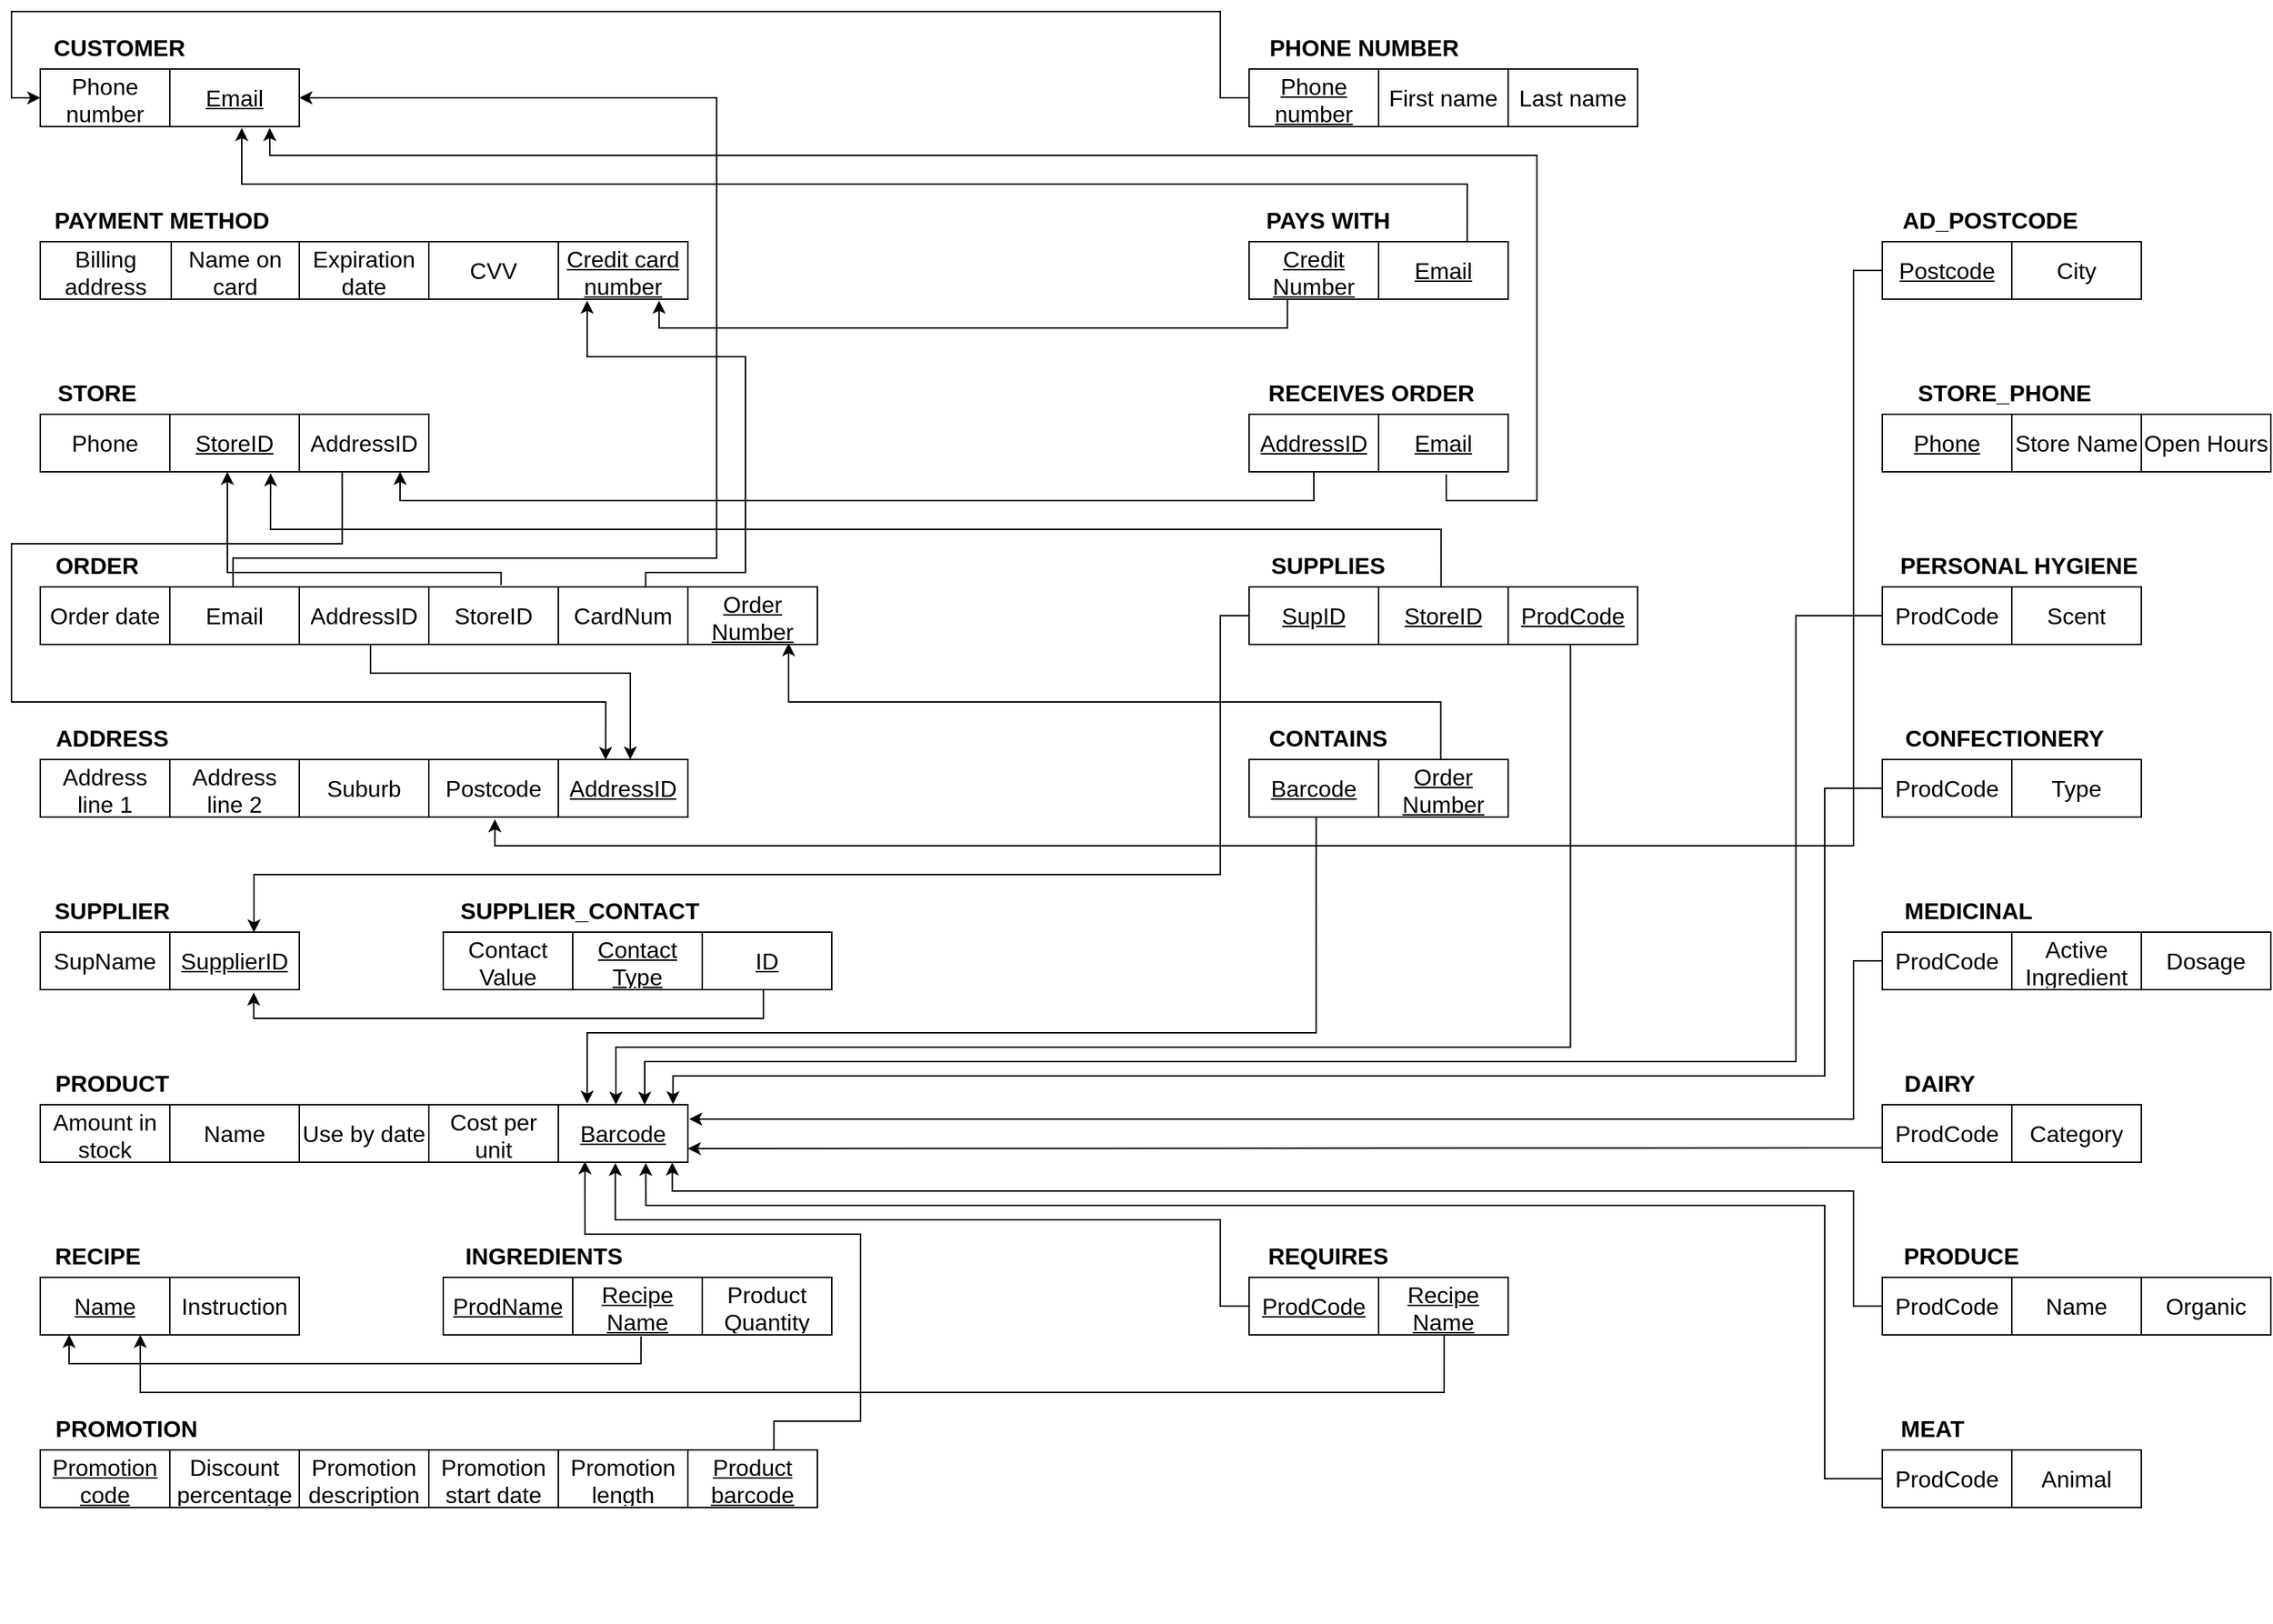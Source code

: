 <mxfile version="21.3.0" type="github">
  <diagram name="Page-1" id="3tP_FfxiOayPkXnwMRCM">
    <mxGraphModel dx="1735" dy="1073" grid="1" gridSize="10" guides="1" tooltips="1" connect="1" arrows="1" fold="1" page="0" pageScale="1" pageWidth="827" pageHeight="1169" math="0" shadow="0">
      <root>
        <mxCell id="0" />
        <mxCell id="1" parent="0" />
        <mxCell id="2YJjCyJWTV4Wyj9ChP1L-1" style="edgeStyle=orthogonalEdgeStyle;rounded=0;orthogonalLoop=1;jettySize=auto;html=1;entryX=0.841;entryY=0.983;entryDx=0;entryDy=0;fontFamily=Helvetica;fontSize=16;fontColor=default;exitX=0.944;exitY=0.025;exitDx=0;exitDy=0;exitPerimeter=0;entryPerimeter=0;" edge="1" parent="1" source="2YJjCyJWTV4Wyj9ChP1L-61" target="2YJjCyJWTV4Wyj9ChP1L-46">
          <mxGeometry relative="1" as="geometry">
            <mxPoint x="780" y="1210" as="sourcePoint" />
            <Array as="points">
              <mxPoint x="550" y="1020" />
              <mxPoint x="610" y="1020" />
              <mxPoint x="610" y="890" />
              <mxPoint x="418" y="890" />
            </Array>
          </mxGeometry>
        </mxCell>
        <mxCell id="2YJjCyJWTV4Wyj9ChP1L-2" style="edgeStyle=orthogonalEdgeStyle;rounded=0;orthogonalLoop=1;jettySize=auto;html=1;fontFamily=Helvetica;fontSize=16;fontColor=default;exitX=0.593;exitY=-0.028;exitDx=0;exitDy=0;exitPerimeter=0;" edge="1" parent="1" source="2YJjCyJWTV4Wyj9ChP1L-25">
          <mxGeometry relative="1" as="geometry">
            <mxPoint x="590" y="460" as="sourcePoint" />
            <Array as="points">
              <mxPoint x="360" y="430" />
              <mxPoint x="170" y="430" />
            </Array>
            <mxPoint x="170" y="360" as="targetPoint" />
          </mxGeometry>
        </mxCell>
        <mxCell id="2YJjCyJWTV4Wyj9ChP1L-14" value="" style="group" vertex="1" connectable="0" parent="1">
          <mxGeometry x="40" y="50" width="360" height="70" as="geometry" />
        </mxCell>
        <mxCell id="2YJjCyJWTV4Wyj9ChP1L-15" value="" style="shape=table;startSize=0;container=1;collapsible=0;childLayout=tableLayout;fontSize=16;" vertex="1" parent="2YJjCyJWTV4Wyj9ChP1L-14">
          <mxGeometry y="30" width="180" height="40" as="geometry" />
        </mxCell>
        <mxCell id="2YJjCyJWTV4Wyj9ChP1L-16" value="" style="shape=tableRow;horizontal=0;startSize=0;swimlaneHead=0;swimlaneBody=0;strokeColor=inherit;top=0;left=0;bottom=0;right=0;collapsible=0;dropTarget=0;fillColor=none;points=[[0,0.5],[1,0.5]];portConstraint=eastwest;fontSize=16;" vertex="1" parent="2YJjCyJWTV4Wyj9ChP1L-15">
          <mxGeometry width="180" height="40" as="geometry" />
        </mxCell>
        <mxCell id="2YJjCyJWTV4Wyj9ChP1L-17" value="Phone number" style="shape=partialRectangle;html=1;whiteSpace=wrap;connectable=0;strokeColor=inherit;overflow=hidden;fillColor=none;top=0;left=0;bottom=0;right=0;pointerEvents=1;fontSize=16;" vertex="1" parent="2YJjCyJWTV4Wyj9ChP1L-16">
          <mxGeometry width="90" height="40" as="geometry">
            <mxRectangle width="90" height="40" as="alternateBounds" />
          </mxGeometry>
        </mxCell>
        <mxCell id="2YJjCyJWTV4Wyj9ChP1L-20" value="Email" style="shape=partialRectangle;html=1;whiteSpace=wrap;connectable=0;strokeColor=inherit;overflow=hidden;fillColor=none;top=0;left=0;bottom=0;right=0;pointerEvents=1;fontSize=16;fontStyle=4" vertex="1" parent="2YJjCyJWTV4Wyj9ChP1L-16">
          <mxGeometry x="90" width="90" height="40" as="geometry">
            <mxRectangle width="90" height="40" as="alternateBounds" />
          </mxGeometry>
        </mxCell>
        <mxCell id="2YJjCyJWTV4Wyj9ChP1L-21" value="CUSTOMER" style="text;html=1;strokeColor=none;fillColor=none;align=center;verticalAlign=middle;whiteSpace=wrap;rounded=0;fontSize=16;fontStyle=1" vertex="1" parent="2YJjCyJWTV4Wyj9ChP1L-14">
          <mxGeometry width="110" height="30" as="geometry" />
        </mxCell>
        <mxCell id="2YJjCyJWTV4Wyj9ChP1L-33" value="" style="group" vertex="1" connectable="0" parent="1">
          <mxGeometry x="40" y="530" width="540" height="70" as="geometry" />
        </mxCell>
        <mxCell id="2YJjCyJWTV4Wyj9ChP1L-34" value="ADDRESS" style="text;html=1;strokeColor=none;fillColor=none;align=center;verticalAlign=middle;whiteSpace=wrap;rounded=0;fontSize=16;fontStyle=1" vertex="1" parent="2YJjCyJWTV4Wyj9ChP1L-33">
          <mxGeometry width="99.5" height="30" as="geometry" />
        </mxCell>
        <mxCell id="2YJjCyJWTV4Wyj9ChP1L-35" value="" style="shape=table;startSize=0;container=1;collapsible=0;childLayout=tableLayout;fontSize=16;" vertex="1" parent="2YJjCyJWTV4Wyj9ChP1L-33">
          <mxGeometry y="30" width="450" height="40" as="geometry" />
        </mxCell>
        <mxCell id="2YJjCyJWTV4Wyj9ChP1L-36" value="" style="shape=tableRow;horizontal=0;startSize=0;swimlaneHead=0;swimlaneBody=0;strokeColor=inherit;top=0;left=0;bottom=0;right=0;collapsible=0;dropTarget=0;fillColor=none;points=[[0,0.5],[1,0.5]];portConstraint=eastwest;fontSize=16;" vertex="1" parent="2YJjCyJWTV4Wyj9ChP1L-35">
          <mxGeometry width="450" height="40" as="geometry" />
        </mxCell>
        <mxCell id="2YJjCyJWTV4Wyj9ChP1L-37" value="Address line 1" style="shape=partialRectangle;html=1;whiteSpace=wrap;connectable=0;strokeColor=inherit;overflow=hidden;fillColor=none;top=0;left=0;bottom=0;right=0;pointerEvents=1;fontSize=16;" vertex="1" parent="2YJjCyJWTV4Wyj9ChP1L-36">
          <mxGeometry width="90" height="40" as="geometry">
            <mxRectangle width="90" height="40" as="alternateBounds" />
          </mxGeometry>
        </mxCell>
        <mxCell id="2YJjCyJWTV4Wyj9ChP1L-38" value="Address line 2" style="shape=partialRectangle;html=1;whiteSpace=wrap;connectable=0;strokeColor=inherit;overflow=hidden;fillColor=none;top=0;left=0;bottom=0;right=0;pointerEvents=1;fontSize=16;" vertex="1" parent="2YJjCyJWTV4Wyj9ChP1L-36">
          <mxGeometry x="90" width="90" height="40" as="geometry">
            <mxRectangle width="90" height="40" as="alternateBounds" />
          </mxGeometry>
        </mxCell>
        <mxCell id="2YJjCyJWTV4Wyj9ChP1L-39" value="Suburb" style="shape=partialRectangle;html=1;whiteSpace=wrap;connectable=0;strokeColor=inherit;overflow=hidden;fillColor=none;top=0;left=0;bottom=0;right=0;pointerEvents=1;fontSize=16;" vertex="1" parent="2YJjCyJWTV4Wyj9ChP1L-36">
          <mxGeometry x="180" width="90" height="40" as="geometry">
            <mxRectangle width="90" height="40" as="alternateBounds" />
          </mxGeometry>
        </mxCell>
        <mxCell id="2YJjCyJWTV4Wyj9ChP1L-41" value="Postcode" style="shape=partialRectangle;html=1;whiteSpace=wrap;connectable=0;strokeColor=inherit;overflow=hidden;fillColor=none;top=0;left=0;bottom=0;right=0;pointerEvents=1;fontSize=16;fontStyle=0" vertex="1" parent="2YJjCyJWTV4Wyj9ChP1L-36">
          <mxGeometry x="270" width="90" height="40" as="geometry">
            <mxRectangle width="90" height="40" as="alternateBounds" />
          </mxGeometry>
        </mxCell>
        <mxCell id="2YJjCyJWTV4Wyj9ChP1L-42" value="AddressID" style="shape=partialRectangle;html=1;whiteSpace=wrap;connectable=0;strokeColor=inherit;overflow=hidden;fillColor=none;top=0;left=0;bottom=0;right=0;pointerEvents=1;fontSize=16;fontStyle=4" vertex="1" parent="2YJjCyJWTV4Wyj9ChP1L-36">
          <mxGeometry x="360" width="90" height="40" as="geometry">
            <mxRectangle width="90" height="40" as="alternateBounds" />
          </mxGeometry>
        </mxCell>
        <mxCell id="2YJjCyJWTV4Wyj9ChP1L-43" value="" style="group" vertex="1" connectable="0" parent="1">
          <mxGeometry x="40" y="770" width="450" height="70" as="geometry" />
        </mxCell>
        <mxCell id="2YJjCyJWTV4Wyj9ChP1L-44" value="PRODUCT" style="text;html=1;strokeColor=none;fillColor=none;align=center;verticalAlign=middle;whiteSpace=wrap;rounded=0;fontSize=16;fontStyle=1" vertex="1" parent="2YJjCyJWTV4Wyj9ChP1L-43">
          <mxGeometry width="100" height="30" as="geometry" />
        </mxCell>
        <mxCell id="2YJjCyJWTV4Wyj9ChP1L-45" value="" style="shape=table;startSize=0;container=1;collapsible=0;childLayout=tableLayout;fontSize=16;" vertex="1" parent="2YJjCyJWTV4Wyj9ChP1L-43">
          <mxGeometry y="30" width="450" height="40" as="geometry" />
        </mxCell>
        <mxCell id="2YJjCyJWTV4Wyj9ChP1L-46" value="" style="shape=tableRow;horizontal=0;startSize=0;swimlaneHead=0;swimlaneBody=0;strokeColor=inherit;top=0;left=0;bottom=0;right=0;collapsible=0;dropTarget=0;fillColor=none;points=[[0,0.5],[1,0.5]];portConstraint=eastwest;fontSize=16;" vertex="1" parent="2YJjCyJWTV4Wyj9ChP1L-45">
          <mxGeometry width="450" height="40" as="geometry" />
        </mxCell>
        <mxCell id="2YJjCyJWTV4Wyj9ChP1L-47" value="Amount in stock" style="shape=partialRectangle;html=1;whiteSpace=wrap;connectable=0;strokeColor=inherit;overflow=hidden;fillColor=none;top=0;left=0;bottom=0;right=0;pointerEvents=1;fontSize=16;" vertex="1" parent="2YJjCyJWTV4Wyj9ChP1L-46">
          <mxGeometry width="90" height="40" as="geometry">
            <mxRectangle width="90" height="40" as="alternateBounds" />
          </mxGeometry>
        </mxCell>
        <mxCell id="2YJjCyJWTV4Wyj9ChP1L-48" value="Name" style="shape=partialRectangle;html=1;whiteSpace=wrap;connectable=0;strokeColor=inherit;overflow=hidden;fillColor=none;top=0;left=0;bottom=0;right=0;pointerEvents=1;fontSize=16;" vertex="1" parent="2YJjCyJWTV4Wyj9ChP1L-46">
          <mxGeometry x="90" width="90" height="40" as="geometry">
            <mxRectangle width="90" height="40" as="alternateBounds" />
          </mxGeometry>
        </mxCell>
        <mxCell id="2YJjCyJWTV4Wyj9ChP1L-49" value="Use by date" style="shape=partialRectangle;html=1;whiteSpace=wrap;connectable=0;strokeColor=inherit;overflow=hidden;fillColor=none;top=0;left=0;bottom=0;right=0;pointerEvents=1;fontSize=16;" vertex="1" parent="2YJjCyJWTV4Wyj9ChP1L-46">
          <mxGeometry x="180" width="90" height="40" as="geometry">
            <mxRectangle width="90" height="40" as="alternateBounds" />
          </mxGeometry>
        </mxCell>
        <mxCell id="2YJjCyJWTV4Wyj9ChP1L-50" value="Cost per unit" style="shape=partialRectangle;html=1;whiteSpace=wrap;connectable=0;strokeColor=inherit;overflow=hidden;fillColor=none;top=0;left=0;bottom=0;right=0;pointerEvents=1;fontSize=16;fontStyle=0" vertex="1" parent="2YJjCyJWTV4Wyj9ChP1L-46">
          <mxGeometry x="270" width="90" height="40" as="geometry">
            <mxRectangle width="90" height="40" as="alternateBounds" />
          </mxGeometry>
        </mxCell>
        <mxCell id="2YJjCyJWTV4Wyj9ChP1L-51" value="Barcode" style="shape=partialRectangle;html=1;whiteSpace=wrap;connectable=0;strokeColor=inherit;overflow=hidden;fillColor=none;top=0;left=0;bottom=0;right=0;pointerEvents=1;fontSize=16;fontStyle=4" vertex="1" parent="2YJjCyJWTV4Wyj9ChP1L-46">
          <mxGeometry x="360" width="90" height="40" as="geometry">
            <mxRectangle width="90" height="40" as="alternateBounds" />
          </mxGeometry>
        </mxCell>
        <mxCell id="2YJjCyJWTV4Wyj9ChP1L-52" value="" style="group" vertex="1" connectable="0" parent="1">
          <mxGeometry x="40" y="850" width="180" height="70" as="geometry" />
        </mxCell>
        <mxCell id="2YJjCyJWTV4Wyj9ChP1L-53" value="RECIPE" style="text;html=1;strokeColor=none;fillColor=none;align=center;verticalAlign=middle;whiteSpace=wrap;rounded=0;fontSize=16;fontStyle=1" vertex="1" parent="2YJjCyJWTV4Wyj9ChP1L-52">
          <mxGeometry y="40" width="80" height="30" as="geometry" />
        </mxCell>
        <mxCell id="2YJjCyJWTV4Wyj9ChP1L-54" value="" style="shape=table;startSize=0;container=1;collapsible=0;childLayout=tableLayout;fontSize=16;" vertex="1" parent="2YJjCyJWTV4Wyj9ChP1L-52">
          <mxGeometry y="70" width="180" height="40" as="geometry" />
        </mxCell>
        <mxCell id="2YJjCyJWTV4Wyj9ChP1L-55" value="" style="shape=tableRow;horizontal=0;startSize=0;swimlaneHead=0;swimlaneBody=0;strokeColor=inherit;top=0;left=0;bottom=0;right=0;collapsible=0;dropTarget=0;fillColor=none;points=[[0,0.5],[1,0.5]];portConstraint=eastwest;fontSize=16;" vertex="1" parent="2YJjCyJWTV4Wyj9ChP1L-54">
          <mxGeometry width="180" height="40" as="geometry" />
        </mxCell>
        <mxCell id="2YJjCyJWTV4Wyj9ChP1L-56" value="Name" style="shape=partialRectangle;html=1;whiteSpace=wrap;connectable=0;strokeColor=inherit;overflow=hidden;fillColor=none;top=0;left=0;bottom=0;right=0;pointerEvents=1;fontSize=16;fontStyle=4" vertex="1" parent="2YJjCyJWTV4Wyj9ChP1L-55">
          <mxGeometry width="90" height="40" as="geometry">
            <mxRectangle width="90" height="40" as="alternateBounds" />
          </mxGeometry>
        </mxCell>
        <mxCell id="2YJjCyJWTV4Wyj9ChP1L-57" value="Instruction" style="shape=partialRectangle;html=1;whiteSpace=wrap;connectable=0;strokeColor=inherit;overflow=hidden;fillColor=none;top=0;left=0;bottom=0;right=0;pointerEvents=1;fontSize=16;" vertex="1" parent="2YJjCyJWTV4Wyj9ChP1L-55">
          <mxGeometry x="90" width="90" height="40" as="geometry">
            <mxRectangle width="90" height="40" as="alternateBounds" />
          </mxGeometry>
        </mxCell>
        <mxCell id="2YJjCyJWTV4Wyj9ChP1L-58" value="" style="group" vertex="1" connectable="0" parent="1">
          <mxGeometry x="40" y="1010" width="720" height="70" as="geometry" />
        </mxCell>
        <mxCell id="2YJjCyJWTV4Wyj9ChP1L-59" value="PROMOTION" style="text;html=1;strokeColor=none;fillColor=none;align=center;verticalAlign=middle;whiteSpace=wrap;rounded=0;fontSize=16;fontStyle=1" vertex="1" parent="2YJjCyJWTV4Wyj9ChP1L-58">
          <mxGeometry width="120" height="30" as="geometry" />
        </mxCell>
        <mxCell id="2YJjCyJWTV4Wyj9ChP1L-60" value="" style="shape=table;startSize=0;container=1;collapsible=0;childLayout=tableLayout;fontSize=16;" vertex="1" parent="2YJjCyJWTV4Wyj9ChP1L-58">
          <mxGeometry y="30" width="540" height="40" as="geometry" />
        </mxCell>
        <mxCell id="2YJjCyJWTV4Wyj9ChP1L-61" value="" style="shape=tableRow;horizontal=0;startSize=0;swimlaneHead=0;swimlaneBody=0;strokeColor=inherit;top=0;left=0;bottom=0;right=0;collapsible=0;dropTarget=0;fillColor=none;points=[[0,0.5],[1,0.5]];portConstraint=eastwest;fontSize=16;" vertex="1" parent="2YJjCyJWTV4Wyj9ChP1L-60">
          <mxGeometry width="540" height="40" as="geometry" />
        </mxCell>
        <mxCell id="2YJjCyJWTV4Wyj9ChP1L-62" value="Promotion code" style="shape=partialRectangle;html=1;whiteSpace=wrap;connectable=0;strokeColor=inherit;overflow=hidden;fillColor=none;top=0;left=0;bottom=0;right=0;pointerEvents=1;fontSize=16;fontStyle=4" vertex="1" parent="2YJjCyJWTV4Wyj9ChP1L-61">
          <mxGeometry width="90" height="40" as="geometry">
            <mxRectangle width="90" height="40" as="alternateBounds" />
          </mxGeometry>
        </mxCell>
        <mxCell id="2YJjCyJWTV4Wyj9ChP1L-64" value="Discount percentage" style="shape=partialRectangle;html=1;whiteSpace=wrap;connectable=0;strokeColor=inherit;overflow=hidden;fillColor=none;top=0;left=0;bottom=0;right=0;pointerEvents=1;fontSize=16;" vertex="1" parent="2YJjCyJWTV4Wyj9ChP1L-61">
          <mxGeometry x="90" width="90" height="40" as="geometry">
            <mxRectangle width="90" height="40" as="alternateBounds" />
          </mxGeometry>
        </mxCell>
        <mxCell id="2YJjCyJWTV4Wyj9ChP1L-65" value="Promotion description" style="shape=partialRectangle;html=1;whiteSpace=wrap;connectable=0;strokeColor=inherit;overflow=hidden;fillColor=none;top=0;left=0;bottom=0;right=0;pointerEvents=1;fontSize=16;fontStyle=0" vertex="1" parent="2YJjCyJWTV4Wyj9ChP1L-61">
          <mxGeometry x="180" width="90" height="40" as="geometry">
            <mxRectangle width="90" height="40" as="alternateBounds" />
          </mxGeometry>
        </mxCell>
        <mxCell id="2YJjCyJWTV4Wyj9ChP1L-66" value="Promotion start date" style="shape=partialRectangle;html=1;whiteSpace=wrap;connectable=0;strokeColor=inherit;overflow=hidden;fillColor=none;top=0;left=0;bottom=0;right=0;pointerEvents=1;fontSize=16;fontStyle=0" vertex="1" parent="2YJjCyJWTV4Wyj9ChP1L-61">
          <mxGeometry x="270" width="90" height="40" as="geometry">
            <mxRectangle width="90" height="40" as="alternateBounds" />
          </mxGeometry>
        </mxCell>
        <mxCell id="2YJjCyJWTV4Wyj9ChP1L-67" value="Promotion length" style="shape=partialRectangle;html=1;whiteSpace=wrap;connectable=0;strokeColor=inherit;overflow=hidden;fillColor=none;top=0;left=0;bottom=0;right=0;pointerEvents=1;fontSize=16;fontStyle=0" vertex="1" parent="2YJjCyJWTV4Wyj9ChP1L-61">
          <mxGeometry x="360" width="90" height="40" as="geometry">
            <mxRectangle width="90" height="40" as="alternateBounds" />
          </mxGeometry>
        </mxCell>
        <mxCell id="2YJjCyJWTV4Wyj9ChP1L-69" value="Product barcode" style="shape=partialRectangle;html=1;whiteSpace=wrap;connectable=0;strokeColor=inherit;overflow=hidden;fillColor=none;top=0;left=0;bottom=0;right=0;pointerEvents=1;fontSize=16;fontStyle=4" vertex="1" parent="2YJjCyJWTV4Wyj9ChP1L-61">
          <mxGeometry x="450" width="90" height="40" as="geometry">
            <mxRectangle width="90" height="40" as="alternateBounds" />
          </mxGeometry>
        </mxCell>
        <mxCell id="2YJjCyJWTV4Wyj9ChP1L-79" value="" style="group" vertex="1" connectable="0" parent="1">
          <mxGeometry x="40" y="1090" width="1110" height="70" as="geometry" />
        </mxCell>
        <mxCell id="2YJjCyJWTV4Wyj9ChP1L-80" value="" style="group" vertex="1" connectable="0" parent="2YJjCyJWTV4Wyj9ChP1L-79">
          <mxGeometry x="840" y="-560" width="270" height="70" as="geometry" />
        </mxCell>
        <mxCell id="2YJjCyJWTV4Wyj9ChP1L-81" value="" style="group" vertex="1" connectable="0" parent="2YJjCyJWTV4Wyj9ChP1L-80">
          <mxGeometry y="-120" width="270" height="70" as="geometry" />
        </mxCell>
        <mxCell id="2YJjCyJWTV4Wyj9ChP1L-82" value="" style="shape=table;startSize=0;container=1;collapsible=0;childLayout=tableLayout;fontSize=16;" vertex="1" parent="2YJjCyJWTV4Wyj9ChP1L-81">
          <mxGeometry y="30" width="270" height="40" as="geometry" />
        </mxCell>
        <mxCell id="2YJjCyJWTV4Wyj9ChP1L-83" value="" style="shape=tableRow;horizontal=0;startSize=0;swimlaneHead=0;swimlaneBody=0;strokeColor=inherit;top=0;left=0;bottom=0;right=0;collapsible=0;dropTarget=0;fillColor=none;points=[[0,0.5],[1,0.5]];portConstraint=eastwest;fontSize=16;" vertex="1" parent="2YJjCyJWTV4Wyj9ChP1L-82">
          <mxGeometry width="270" height="40" as="geometry" />
        </mxCell>
        <mxCell id="2YJjCyJWTV4Wyj9ChP1L-84" value="&lt;u&gt;SupID&lt;/u&gt;" style="shape=partialRectangle;html=1;whiteSpace=wrap;connectable=0;strokeColor=inherit;overflow=hidden;fillColor=none;top=0;left=0;bottom=0;right=0;pointerEvents=1;fontSize=16;" vertex="1" parent="2YJjCyJWTV4Wyj9ChP1L-83">
          <mxGeometry width="90" height="40" as="geometry">
            <mxRectangle width="90" height="40" as="alternateBounds" />
          </mxGeometry>
        </mxCell>
        <mxCell id="2YJjCyJWTV4Wyj9ChP1L-85" value="&lt;u&gt;StoreID&lt;/u&gt;" style="shape=partialRectangle;html=1;whiteSpace=wrap;connectable=0;strokeColor=inherit;overflow=hidden;fillColor=none;top=0;left=0;bottom=0;right=0;pointerEvents=1;fontSize=16;" vertex="1" parent="2YJjCyJWTV4Wyj9ChP1L-83">
          <mxGeometry x="90" width="90" height="40" as="geometry">
            <mxRectangle width="90" height="40" as="alternateBounds" />
          </mxGeometry>
        </mxCell>
        <mxCell id="2YJjCyJWTV4Wyj9ChP1L-86" value="ProdCode" style="shape=partialRectangle;html=1;whiteSpace=wrap;connectable=0;strokeColor=inherit;overflow=hidden;fillColor=none;top=0;left=0;bottom=0;right=0;pointerEvents=1;fontSize=16;fontStyle=4" vertex="1" parent="2YJjCyJWTV4Wyj9ChP1L-83">
          <mxGeometry x="180" width="90" height="40" as="geometry">
            <mxRectangle width="90" height="40" as="alternateBounds" />
          </mxGeometry>
        </mxCell>
        <mxCell id="2YJjCyJWTV4Wyj9ChP1L-87" value="SUPPLIES" style="text;html=1;strokeColor=none;fillColor=none;align=center;verticalAlign=middle;whiteSpace=wrap;rounded=0;fontSize=16;fontStyle=1" vertex="1" parent="2YJjCyJWTV4Wyj9ChP1L-81">
          <mxGeometry width="110" height="30" as="geometry" />
        </mxCell>
        <mxCell id="2YJjCyJWTV4Wyj9ChP1L-88" value="" style="group" vertex="1" connectable="0" parent="2YJjCyJWTV4Wyj9ChP1L-80">
          <mxGeometry width="180" height="70" as="geometry" />
        </mxCell>
        <mxCell id="2YJjCyJWTV4Wyj9ChP1L-89" value="CONTAINS" style="text;html=1;strokeColor=none;fillColor=none;align=center;verticalAlign=middle;whiteSpace=wrap;rounded=0;fontSize=16;fontStyle=1" vertex="1" parent="2YJjCyJWTV4Wyj9ChP1L-88">
          <mxGeometry width="110" height="30" as="geometry" />
        </mxCell>
        <mxCell id="2YJjCyJWTV4Wyj9ChP1L-90" value="" style="shape=table;startSize=0;container=1;collapsible=0;childLayout=tableLayout;fontSize=16;" vertex="1" parent="2YJjCyJWTV4Wyj9ChP1L-88">
          <mxGeometry y="30" width="180" height="40" as="geometry" />
        </mxCell>
        <mxCell id="2YJjCyJWTV4Wyj9ChP1L-91" value="" style="shape=tableRow;horizontal=0;startSize=0;swimlaneHead=0;swimlaneBody=0;strokeColor=inherit;top=0;left=0;bottom=0;right=0;collapsible=0;dropTarget=0;fillColor=none;points=[[0,0.5],[1,0.5]];portConstraint=eastwest;fontSize=16;" vertex="1" parent="2YJjCyJWTV4Wyj9ChP1L-90">
          <mxGeometry width="180" height="40" as="geometry" />
        </mxCell>
        <mxCell id="2YJjCyJWTV4Wyj9ChP1L-92" value="Barcode" style="shape=partialRectangle;html=1;whiteSpace=wrap;connectable=0;strokeColor=inherit;overflow=hidden;fillColor=none;top=0;left=0;bottom=0;right=0;pointerEvents=1;fontSize=16;fontStyle=4" vertex="1" parent="2YJjCyJWTV4Wyj9ChP1L-91">
          <mxGeometry width="90" height="40" as="geometry">
            <mxRectangle width="90" height="40" as="alternateBounds" />
          </mxGeometry>
        </mxCell>
        <mxCell id="2YJjCyJWTV4Wyj9ChP1L-93" value="&lt;u&gt;Order Number&lt;/u&gt;" style="shape=partialRectangle;html=1;whiteSpace=wrap;connectable=0;strokeColor=inherit;overflow=hidden;fillColor=none;top=0;left=0;bottom=0;right=0;pointerEvents=1;fontSize=16;" vertex="1" parent="2YJjCyJWTV4Wyj9ChP1L-91">
          <mxGeometry x="90" width="90" height="40" as="geometry">
            <mxRectangle width="90" height="40" as="alternateBounds" />
          </mxGeometry>
        </mxCell>
        <mxCell id="2YJjCyJWTV4Wyj9ChP1L-94" value="RECEIVES ORDER" style="text;html=1;strokeColor=none;fillColor=none;align=center;verticalAlign=middle;whiteSpace=wrap;rounded=0;fontSize=16;fontStyle=1" vertex="1" parent="2YJjCyJWTV4Wyj9ChP1L-79">
          <mxGeometry x="840" y="-800" width="170" height="30" as="geometry" />
        </mxCell>
        <mxCell id="2YJjCyJWTV4Wyj9ChP1L-95" value="" style="shape=table;startSize=0;container=1;collapsible=0;childLayout=tableLayout;fontSize=16;" vertex="1" parent="2YJjCyJWTV4Wyj9ChP1L-79">
          <mxGeometry x="840" y="-770" width="180" height="40" as="geometry" />
        </mxCell>
        <mxCell id="2YJjCyJWTV4Wyj9ChP1L-96" value="" style="shape=tableRow;horizontal=0;startSize=0;swimlaneHead=0;swimlaneBody=0;strokeColor=inherit;top=0;left=0;bottom=0;right=0;collapsible=0;dropTarget=0;fillColor=none;points=[[0,0.5],[1,0.5]];portConstraint=eastwest;fontSize=16;" vertex="1" parent="2YJjCyJWTV4Wyj9ChP1L-95">
          <mxGeometry width="180" height="40" as="geometry" />
        </mxCell>
        <mxCell id="2YJjCyJWTV4Wyj9ChP1L-97" value="AddressID" style="shape=partialRectangle;html=1;whiteSpace=wrap;connectable=0;strokeColor=inherit;overflow=hidden;fillColor=none;top=0;left=0;bottom=0;right=0;pointerEvents=1;fontSize=16;fontStyle=4" vertex="1" parent="2YJjCyJWTV4Wyj9ChP1L-96">
          <mxGeometry width="90" height="40" as="geometry">
            <mxRectangle width="90" height="40" as="alternateBounds" />
          </mxGeometry>
        </mxCell>
        <mxCell id="2YJjCyJWTV4Wyj9ChP1L-98" value="&lt;u&gt;Email&lt;/u&gt;" style="shape=partialRectangle;html=1;whiteSpace=wrap;connectable=0;strokeColor=inherit;overflow=hidden;fillColor=none;top=0;left=0;bottom=0;right=0;pointerEvents=1;fontSize=16;" vertex="1" parent="2YJjCyJWTV4Wyj9ChP1L-96">
          <mxGeometry x="90" width="90" height="40" as="geometry">
            <mxRectangle width="90" height="40" as="alternateBounds" />
          </mxGeometry>
        </mxCell>
        <mxCell id="2YJjCyJWTV4Wyj9ChP1L-99" value="SUPPLIER_CONTACT" style="text;html=1;strokeColor=none;fillColor=none;align=center;verticalAlign=middle;whiteSpace=wrap;rounded=0;fontSize=16;fontStyle=1" vertex="1" parent="1">
          <mxGeometry x="320" y="650" width="190" height="30" as="geometry" />
        </mxCell>
        <mxCell id="2YJjCyJWTV4Wyj9ChP1L-100" style="edgeStyle=orthogonalEdgeStyle;rounded=0;orthogonalLoop=1;jettySize=auto;html=1;exitX=0.824;exitY=1.008;exitDx=0;exitDy=0;exitPerimeter=0;entryX=0.824;entryY=1.05;entryDx=0;entryDy=0;entryPerimeter=0;" edge="1" parent="1" source="2YJjCyJWTV4Wyj9ChP1L-102" target="2YJjCyJWTV4Wyj9ChP1L-109">
          <mxGeometry relative="1" as="geometry">
            <mxPoint x="230" y="750" as="targetPoint" />
            <Array as="points">
              <mxPoint x="542" y="740" />
              <mxPoint x="188" y="740" />
            </Array>
          </mxGeometry>
        </mxCell>
        <mxCell id="2YJjCyJWTV4Wyj9ChP1L-101" value="" style="shape=table;startSize=0;container=1;collapsible=0;childLayout=tableLayout;fontSize=16;" vertex="1" parent="1">
          <mxGeometry x="320" y="680" width="270" height="40" as="geometry" />
        </mxCell>
        <mxCell id="2YJjCyJWTV4Wyj9ChP1L-102" value="" style="shape=tableRow;horizontal=0;startSize=0;swimlaneHead=0;swimlaneBody=0;strokeColor=inherit;top=0;left=0;bottom=0;right=0;collapsible=0;dropTarget=0;fillColor=none;points=[[0,0.5],[1,0.5]];portConstraint=eastwest;fontSize=16;" vertex="1" parent="2YJjCyJWTV4Wyj9ChP1L-101">
          <mxGeometry width="270" height="40" as="geometry" />
        </mxCell>
        <mxCell id="2YJjCyJWTV4Wyj9ChP1L-103" value="Contact Value" style="shape=partialRectangle;html=1;whiteSpace=wrap;connectable=0;strokeColor=inherit;overflow=hidden;fillColor=none;top=0;left=0;bottom=0;right=0;pointerEvents=1;fontSize=16;fontStyle=0" vertex="1" parent="2YJjCyJWTV4Wyj9ChP1L-102">
          <mxGeometry width="90" height="40" as="geometry">
            <mxRectangle width="90" height="40" as="alternateBounds" />
          </mxGeometry>
        </mxCell>
        <mxCell id="2YJjCyJWTV4Wyj9ChP1L-104" value="&lt;u&gt;Contact Type&lt;/u&gt;" style="shape=partialRectangle;html=1;whiteSpace=wrap;connectable=0;strokeColor=inherit;overflow=hidden;fillColor=none;top=0;left=0;bottom=0;right=0;pointerEvents=1;fontSize=16;" vertex="1" parent="2YJjCyJWTV4Wyj9ChP1L-102">
          <mxGeometry x="90" width="90" height="40" as="geometry">
            <mxRectangle width="90" height="40" as="alternateBounds" />
          </mxGeometry>
        </mxCell>
        <mxCell id="2YJjCyJWTV4Wyj9ChP1L-105" value="&lt;u&gt;ID&lt;/u&gt;" style="shape=partialRectangle;html=1;whiteSpace=wrap;connectable=0;strokeColor=inherit;overflow=hidden;fillColor=none;top=0;left=0;bottom=0;right=0;pointerEvents=1;fontSize=16;" vertex="1" parent="2YJjCyJWTV4Wyj9ChP1L-102">
          <mxGeometry x="180" width="90" height="40" as="geometry">
            <mxRectangle width="90" height="40" as="alternateBounds" />
          </mxGeometry>
        </mxCell>
        <mxCell id="2YJjCyJWTV4Wyj9ChP1L-113" value="" style="group" vertex="1" connectable="0" parent="1">
          <mxGeometry x="320" y="890" width="270" height="70" as="geometry" />
        </mxCell>
        <mxCell id="2YJjCyJWTV4Wyj9ChP1L-114" value="" style="shape=table;startSize=0;container=1;collapsible=0;childLayout=tableLayout;fontSize=16;" vertex="1" parent="2YJjCyJWTV4Wyj9ChP1L-113">
          <mxGeometry y="30" width="270" height="40" as="geometry" />
        </mxCell>
        <mxCell id="2YJjCyJWTV4Wyj9ChP1L-115" value="" style="shape=tableRow;horizontal=0;startSize=0;swimlaneHead=0;swimlaneBody=0;strokeColor=inherit;top=0;left=0;bottom=0;right=0;collapsible=0;dropTarget=0;fillColor=none;points=[[0,0.5],[1,0.5]];portConstraint=eastwest;fontSize=16;" vertex="1" parent="2YJjCyJWTV4Wyj9ChP1L-114">
          <mxGeometry width="270" height="40" as="geometry" />
        </mxCell>
        <mxCell id="2YJjCyJWTV4Wyj9ChP1L-116" value="&lt;u&gt;ProdName&lt;/u&gt;" style="shape=partialRectangle;html=1;whiteSpace=wrap;connectable=0;strokeColor=inherit;overflow=hidden;fillColor=none;top=0;left=0;bottom=0;right=0;pointerEvents=1;fontSize=16;" vertex="1" parent="2YJjCyJWTV4Wyj9ChP1L-115">
          <mxGeometry width="90" height="40" as="geometry">
            <mxRectangle width="90" height="40" as="alternateBounds" />
          </mxGeometry>
        </mxCell>
        <mxCell id="2YJjCyJWTV4Wyj9ChP1L-117" value="&lt;u&gt;Recipe Name&lt;br&gt;&lt;/u&gt;" style="shape=partialRectangle;html=1;whiteSpace=wrap;connectable=0;strokeColor=inherit;overflow=hidden;fillColor=none;top=0;left=0;bottom=0;right=0;pointerEvents=1;fontSize=16;" vertex="1" parent="2YJjCyJWTV4Wyj9ChP1L-115">
          <mxGeometry x="90" width="90" height="40" as="geometry">
            <mxRectangle width="90" height="40" as="alternateBounds" />
          </mxGeometry>
        </mxCell>
        <mxCell id="2YJjCyJWTV4Wyj9ChP1L-118" value="Product Quantity" style="shape=partialRectangle;html=1;whiteSpace=wrap;connectable=0;strokeColor=inherit;overflow=hidden;fillColor=none;top=0;left=0;bottom=0;right=0;pointerEvents=1;fontSize=16;fontStyle=0" vertex="1" parent="2YJjCyJWTV4Wyj9ChP1L-115">
          <mxGeometry x="180" width="90" height="40" as="geometry">
            <mxRectangle width="90" height="40" as="alternateBounds" />
          </mxGeometry>
        </mxCell>
        <mxCell id="2YJjCyJWTV4Wyj9ChP1L-119" value="INGREDIENTS" style="text;html=1;strokeColor=none;fillColor=none;align=center;verticalAlign=middle;whiteSpace=wrap;rounded=0;fontSize=16;fontStyle=1" vertex="1" parent="2YJjCyJWTV4Wyj9ChP1L-113">
          <mxGeometry width="140" height="30" as="geometry" />
        </mxCell>
        <mxCell id="2YJjCyJWTV4Wyj9ChP1L-120" value="" style="group" vertex="1" connectable="0" parent="1">
          <mxGeometry x="880" y="890" width="180" height="70" as="geometry" />
        </mxCell>
        <mxCell id="2YJjCyJWTV4Wyj9ChP1L-121" value="REQUIRES" style="text;html=1;strokeColor=none;fillColor=none;align=center;verticalAlign=middle;whiteSpace=wrap;rounded=0;fontSize=16;fontStyle=1" vertex="1" parent="2YJjCyJWTV4Wyj9ChP1L-120">
          <mxGeometry width="110" height="30" as="geometry" />
        </mxCell>
        <mxCell id="2YJjCyJWTV4Wyj9ChP1L-122" value="" style="shape=table;startSize=0;container=1;collapsible=0;childLayout=tableLayout;fontSize=16;" vertex="1" parent="2YJjCyJWTV4Wyj9ChP1L-120">
          <mxGeometry y="30" width="180" height="40" as="geometry" />
        </mxCell>
        <mxCell id="2YJjCyJWTV4Wyj9ChP1L-123" value="" style="shape=tableRow;horizontal=0;startSize=0;swimlaneHead=0;swimlaneBody=0;strokeColor=inherit;top=0;left=0;bottom=0;right=0;collapsible=0;dropTarget=0;fillColor=none;points=[[0,0.5],[1,0.5]];portConstraint=eastwest;fontSize=16;" vertex="1" parent="2YJjCyJWTV4Wyj9ChP1L-122">
          <mxGeometry width="180" height="40" as="geometry" />
        </mxCell>
        <mxCell id="2YJjCyJWTV4Wyj9ChP1L-124" value="ProdCode" style="shape=partialRectangle;html=1;whiteSpace=wrap;connectable=0;strokeColor=inherit;overflow=hidden;fillColor=none;top=0;left=0;bottom=0;right=0;pointerEvents=1;fontSize=16;fontStyle=4" vertex="1" parent="2YJjCyJWTV4Wyj9ChP1L-123">
          <mxGeometry width="90" height="40" as="geometry">
            <mxRectangle width="90" height="40" as="alternateBounds" />
          </mxGeometry>
        </mxCell>
        <mxCell id="2YJjCyJWTV4Wyj9ChP1L-125" value="&lt;u&gt;Recipe Name&lt;/u&gt;" style="shape=partialRectangle;html=1;whiteSpace=wrap;connectable=0;strokeColor=inherit;overflow=hidden;fillColor=none;top=0;left=0;bottom=0;right=0;pointerEvents=1;fontSize=16;" vertex="1" parent="2YJjCyJWTV4Wyj9ChP1L-123">
          <mxGeometry x="90" width="90" height="40" as="geometry">
            <mxRectangle width="90" height="40" as="alternateBounds" />
          </mxGeometry>
        </mxCell>
        <mxCell id="2YJjCyJWTV4Wyj9ChP1L-126" value="" style="group" vertex="1" connectable="0" parent="1">
          <mxGeometry x="1320" y="1010" width="180" height="70" as="geometry" />
        </mxCell>
        <mxCell id="2YJjCyJWTV4Wyj9ChP1L-127" value="" style="group" vertex="1" connectable="0" parent="2YJjCyJWTV4Wyj9ChP1L-126">
          <mxGeometry width="180" height="70" as="geometry" />
        </mxCell>
        <mxCell id="2YJjCyJWTV4Wyj9ChP1L-128" value="MEAT" style="text;html=1;strokeColor=none;fillColor=none;align=center;verticalAlign=middle;whiteSpace=wrap;rounded=0;fontSize=16;fontStyle=1" vertex="1" parent="2YJjCyJWTV4Wyj9ChP1L-127">
          <mxGeometry width="70" height="30" as="geometry" />
        </mxCell>
        <mxCell id="2YJjCyJWTV4Wyj9ChP1L-129" value="" style="shape=table;startSize=0;container=1;collapsible=0;childLayout=tableLayout;fontSize=16;" vertex="1" parent="2YJjCyJWTV4Wyj9ChP1L-127">
          <mxGeometry y="30" width="180" height="40" as="geometry" />
        </mxCell>
        <mxCell id="2YJjCyJWTV4Wyj9ChP1L-130" value="" style="shape=tableRow;horizontal=0;startSize=0;swimlaneHead=0;swimlaneBody=0;strokeColor=inherit;top=0;left=0;bottom=0;right=0;collapsible=0;dropTarget=0;fillColor=none;points=[[0,0.5],[1,0.5]];portConstraint=eastwest;fontSize=16;" vertex="1" parent="2YJjCyJWTV4Wyj9ChP1L-129">
          <mxGeometry width="180" height="40" as="geometry" />
        </mxCell>
        <mxCell id="2YJjCyJWTV4Wyj9ChP1L-131" value="ProdCode" style="shape=partialRectangle;html=1;whiteSpace=wrap;connectable=0;strokeColor=inherit;overflow=hidden;fillColor=none;top=0;left=0;bottom=0;right=0;pointerEvents=1;fontSize=16;fontStyle=0" vertex="1" parent="2YJjCyJWTV4Wyj9ChP1L-130">
          <mxGeometry width="90" height="40" as="geometry">
            <mxRectangle width="90" height="40" as="alternateBounds" />
          </mxGeometry>
        </mxCell>
        <mxCell id="2YJjCyJWTV4Wyj9ChP1L-132" value="&lt;span&gt;Animal&lt;/span&gt;" style="shape=partialRectangle;html=1;whiteSpace=wrap;connectable=0;strokeColor=inherit;overflow=hidden;fillColor=none;top=0;left=0;bottom=0;right=0;pointerEvents=1;fontSize=16;fontStyle=0" vertex="1" parent="2YJjCyJWTV4Wyj9ChP1L-130">
          <mxGeometry x="90" width="90" height="40" as="geometry">
            <mxRectangle width="90" height="40" as="alternateBounds" />
          </mxGeometry>
        </mxCell>
        <mxCell id="2YJjCyJWTV4Wyj9ChP1L-149" value="" style="group" vertex="1" connectable="0" parent="1">
          <mxGeometry x="880" y="50" width="270" height="70" as="geometry" />
        </mxCell>
        <mxCell id="2YJjCyJWTV4Wyj9ChP1L-150" value="PERSONAL HYGIENE" style="text;html=1;strokeColor=none;fillColor=none;align=center;verticalAlign=middle;whiteSpace=wrap;rounded=0;fontSize=16;fontStyle=1" vertex="1" parent="2YJjCyJWTV4Wyj9ChP1L-149">
          <mxGeometry x="440" y="360" width="190" height="30" as="geometry" />
        </mxCell>
        <mxCell id="2YJjCyJWTV4Wyj9ChP1L-151" value="" style="shape=table;startSize=0;container=1;collapsible=0;childLayout=tableLayout;fontSize=16;" vertex="1" parent="2YJjCyJWTV4Wyj9ChP1L-149">
          <mxGeometry x="440" y="390" width="180" height="40" as="geometry" />
        </mxCell>
        <mxCell id="2YJjCyJWTV4Wyj9ChP1L-152" value="" style="shape=tableRow;horizontal=0;startSize=0;swimlaneHead=0;swimlaneBody=0;strokeColor=inherit;top=0;left=0;bottom=0;right=0;collapsible=0;dropTarget=0;fillColor=none;points=[[0,0.5],[1,0.5]];portConstraint=eastwest;fontSize=16;" vertex="1" parent="2YJjCyJWTV4Wyj9ChP1L-151">
          <mxGeometry width="180" height="40" as="geometry" />
        </mxCell>
        <mxCell id="2YJjCyJWTV4Wyj9ChP1L-153" value="ProdCode" style="shape=partialRectangle;html=1;whiteSpace=wrap;connectable=0;strokeColor=inherit;overflow=hidden;fillColor=none;top=0;left=0;bottom=0;right=0;pointerEvents=1;fontSize=16;fontStyle=0" vertex="1" parent="2YJjCyJWTV4Wyj9ChP1L-152">
          <mxGeometry width="90" height="40" as="geometry">
            <mxRectangle width="90" height="40" as="alternateBounds" />
          </mxGeometry>
        </mxCell>
        <mxCell id="2YJjCyJWTV4Wyj9ChP1L-154" value="Scent" style="shape=partialRectangle;html=1;whiteSpace=wrap;connectable=0;strokeColor=inherit;overflow=hidden;fillColor=none;top=0;left=0;bottom=0;right=0;pointerEvents=1;fontSize=16;fontStyle=0" vertex="1" parent="2YJjCyJWTV4Wyj9ChP1L-152">
          <mxGeometry x="90" width="90" height="40" as="geometry">
            <mxRectangle width="90" height="40" as="alternateBounds" />
          </mxGeometry>
        </mxCell>
        <mxCell id="2YJjCyJWTV4Wyj9ChP1L-195" value="" style="shape=table;startSize=0;container=1;collapsible=0;childLayout=tableLayout;fontSize=16;" vertex="1" parent="2YJjCyJWTV4Wyj9ChP1L-149">
          <mxGeometry y="30" width="270" height="40" as="geometry" />
        </mxCell>
        <mxCell id="2YJjCyJWTV4Wyj9ChP1L-196" value="" style="shape=tableRow;horizontal=0;startSize=0;swimlaneHead=0;swimlaneBody=0;strokeColor=inherit;top=0;left=0;bottom=0;right=0;collapsible=0;dropTarget=0;fillColor=none;points=[[0,0.5],[1,0.5]];portConstraint=eastwest;fontSize=16;" vertex="1" parent="2YJjCyJWTV4Wyj9ChP1L-195">
          <mxGeometry width="270" height="40" as="geometry" />
        </mxCell>
        <mxCell id="2YJjCyJWTV4Wyj9ChP1L-197" value="&lt;u&gt;Phone number&lt;/u&gt;" style="shape=partialRectangle;html=1;whiteSpace=wrap;connectable=0;strokeColor=inherit;overflow=hidden;fillColor=none;top=0;left=0;bottom=0;right=0;pointerEvents=1;fontSize=16;" vertex="1" parent="2YJjCyJWTV4Wyj9ChP1L-196">
          <mxGeometry width="90" height="40" as="geometry">
            <mxRectangle width="90" height="40" as="alternateBounds" />
          </mxGeometry>
        </mxCell>
        <mxCell id="2YJjCyJWTV4Wyj9ChP1L-198" value="&lt;span&gt;First name&lt;/span&gt;" style="shape=partialRectangle;html=1;whiteSpace=wrap;connectable=0;strokeColor=inherit;overflow=hidden;fillColor=none;top=0;left=0;bottom=0;right=0;pointerEvents=1;fontSize=16;fontStyle=0" vertex="1" parent="2YJjCyJWTV4Wyj9ChP1L-196">
          <mxGeometry x="90" width="90" height="40" as="geometry">
            <mxRectangle width="90" height="40" as="alternateBounds" />
          </mxGeometry>
        </mxCell>
        <mxCell id="2YJjCyJWTV4Wyj9ChP1L-199" value="Last name" style="shape=partialRectangle;html=1;whiteSpace=wrap;connectable=0;strokeColor=inherit;overflow=hidden;fillColor=none;top=0;left=0;bottom=0;right=0;pointerEvents=1;fontSize=16;fontStyle=0" vertex="1" parent="2YJjCyJWTV4Wyj9ChP1L-196">
          <mxGeometry x="180" width="90" height="40" as="geometry">
            <mxRectangle width="90" height="40" as="alternateBounds" />
          </mxGeometry>
        </mxCell>
        <mxCell id="2YJjCyJWTV4Wyj9ChP1L-200" value="PHONE NUMBER" style="text;html=1;strokeColor=none;fillColor=none;align=center;verticalAlign=middle;whiteSpace=wrap;rounded=0;fontSize=16;fontStyle=1" vertex="1" parent="2YJjCyJWTV4Wyj9ChP1L-149">
          <mxGeometry width="160" height="30" as="geometry" />
        </mxCell>
        <mxCell id="2YJjCyJWTV4Wyj9ChP1L-155" value="CONFECTIONERY" style="text;html=1;strokeColor=none;fillColor=none;align=center;verticalAlign=middle;whiteSpace=wrap;rounded=0;fontSize=16;fontStyle=1" vertex="1" parent="1">
          <mxGeometry x="1320" y="530" width="170" height="30" as="geometry" />
        </mxCell>
        <mxCell id="2YJjCyJWTV4Wyj9ChP1L-156" value="" style="shape=table;startSize=0;container=1;collapsible=0;childLayout=tableLayout;fontSize=16;" vertex="1" parent="1">
          <mxGeometry x="1320" y="560" width="180" height="40" as="geometry" />
        </mxCell>
        <mxCell id="2YJjCyJWTV4Wyj9ChP1L-157" value="" style="shape=tableRow;horizontal=0;startSize=0;swimlaneHead=0;swimlaneBody=0;strokeColor=inherit;top=0;left=0;bottom=0;right=0;collapsible=0;dropTarget=0;fillColor=none;points=[[0,0.5],[1,0.5]];portConstraint=eastwest;fontSize=16;" vertex="1" parent="2YJjCyJWTV4Wyj9ChP1L-156">
          <mxGeometry width="180" height="40" as="geometry" />
        </mxCell>
        <mxCell id="2YJjCyJWTV4Wyj9ChP1L-158" value="ProdCode" style="shape=partialRectangle;html=1;whiteSpace=wrap;connectable=0;strokeColor=inherit;overflow=hidden;fillColor=none;top=0;left=0;bottom=0;right=0;pointerEvents=1;fontSize=16;fontStyle=0" vertex="1" parent="2YJjCyJWTV4Wyj9ChP1L-157">
          <mxGeometry width="90" height="40" as="geometry">
            <mxRectangle width="90" height="40" as="alternateBounds" />
          </mxGeometry>
        </mxCell>
        <mxCell id="2YJjCyJWTV4Wyj9ChP1L-159" value="&lt;span&gt;Type&lt;/span&gt;" style="shape=partialRectangle;html=1;whiteSpace=wrap;connectable=0;strokeColor=inherit;overflow=hidden;fillColor=none;top=0;left=0;bottom=0;right=0;pointerEvents=1;fontSize=16;fontStyle=0" vertex="1" parent="2YJjCyJWTV4Wyj9ChP1L-157">
          <mxGeometry x="90" width="90" height="40" as="geometry">
            <mxRectangle width="90" height="40" as="alternateBounds" />
          </mxGeometry>
        </mxCell>
        <mxCell id="2YJjCyJWTV4Wyj9ChP1L-160" value="" style="group" vertex="1" connectable="0" parent="1">
          <mxGeometry x="1320" y="770" width="270" height="70" as="geometry" />
        </mxCell>
        <mxCell id="2YJjCyJWTV4Wyj9ChP1L-161" value="DAIRY" style="text;html=1;strokeColor=none;fillColor=none;align=center;verticalAlign=middle;whiteSpace=wrap;rounded=0;fontSize=16;fontStyle=1" vertex="1" parent="2YJjCyJWTV4Wyj9ChP1L-160">
          <mxGeometry width="80" height="30" as="geometry" />
        </mxCell>
        <mxCell id="2YJjCyJWTV4Wyj9ChP1L-162" value="" style="shape=table;startSize=0;container=1;collapsible=0;childLayout=tableLayout;fontSize=16;" vertex="1" parent="2YJjCyJWTV4Wyj9ChP1L-160">
          <mxGeometry y="30" width="180" height="40" as="geometry" />
        </mxCell>
        <mxCell id="2YJjCyJWTV4Wyj9ChP1L-163" value="" style="shape=tableRow;horizontal=0;startSize=0;swimlaneHead=0;swimlaneBody=0;strokeColor=inherit;top=0;left=0;bottom=0;right=0;collapsible=0;dropTarget=0;fillColor=none;points=[[0,0.5],[1,0.5]];portConstraint=eastwest;fontSize=16;" vertex="1" parent="2YJjCyJWTV4Wyj9ChP1L-162">
          <mxGeometry width="180" height="40" as="geometry" />
        </mxCell>
        <mxCell id="2YJjCyJWTV4Wyj9ChP1L-164" value="ProdCode" style="shape=partialRectangle;html=1;whiteSpace=wrap;connectable=0;strokeColor=inherit;overflow=hidden;fillColor=none;top=0;left=0;bottom=0;right=0;pointerEvents=1;fontSize=16;fontStyle=0" vertex="1" parent="2YJjCyJWTV4Wyj9ChP1L-163">
          <mxGeometry width="90" height="40" as="geometry">
            <mxRectangle width="90" height="40" as="alternateBounds" />
          </mxGeometry>
        </mxCell>
        <mxCell id="2YJjCyJWTV4Wyj9ChP1L-165" value="Category" style="shape=partialRectangle;html=1;whiteSpace=wrap;connectable=0;strokeColor=inherit;overflow=hidden;fillColor=none;top=0;left=0;bottom=0;right=0;pointerEvents=1;fontSize=16;fontStyle=0" vertex="1" parent="2YJjCyJWTV4Wyj9ChP1L-163">
          <mxGeometry x="90" width="90" height="40" as="geometry">
            <mxRectangle width="90" height="40" as="alternateBounds" />
          </mxGeometry>
        </mxCell>
        <mxCell id="2YJjCyJWTV4Wyj9ChP1L-166" style="edgeStyle=orthogonalEdgeStyle;rounded=0;orthogonalLoop=1;jettySize=auto;html=1;exitX=0.25;exitY=1.008;exitDx=0;exitDy=0;exitPerimeter=0;entryX=0.926;entryY=1.001;entryDx=0;entryDy=0;entryPerimeter=0;" edge="1" parent="1" source="2YJjCyJWTV4Wyj9ChP1L-96" target="2YJjCyJWTV4Wyj9ChP1L-73">
          <mxGeometry relative="1" as="geometry">
            <Array as="points">
              <mxPoint x="925" y="380" />
              <mxPoint x="290" y="380" />
            </Array>
            <mxPoint x="440" y="360" as="targetPoint" />
          </mxGeometry>
        </mxCell>
        <mxCell id="2YJjCyJWTV4Wyj9ChP1L-167" style="edgeStyle=orthogonalEdgeStyle;rounded=0;orthogonalLoop=1;jettySize=auto;html=1;entryX=0.886;entryY=1.025;entryDx=0;entryDy=0;entryPerimeter=0;exitX=0.761;exitY=1.043;exitDx=0;exitDy=0;exitPerimeter=0;" edge="1" parent="1" source="2YJjCyJWTV4Wyj9ChP1L-96" target="2YJjCyJWTV4Wyj9ChP1L-16">
          <mxGeometry relative="1" as="geometry">
            <Array as="points">
              <mxPoint x="1017" y="380" />
              <mxPoint x="1080" y="380" />
              <mxPoint x="1080" y="140" />
              <mxPoint x="200" y="140" />
            </Array>
          </mxGeometry>
        </mxCell>
        <mxCell id="2YJjCyJWTV4Wyj9ChP1L-168" style="edgeStyle=orthogonalEdgeStyle;rounded=0;orthogonalLoop=1;jettySize=auto;html=1;exitX=0.148;exitY=1.008;exitDx=0;exitDy=0;exitPerimeter=0;" edge="1" parent="1" source="2YJjCyJWTV4Wyj9ChP1L-144">
          <mxGeometry relative="1" as="geometry">
            <mxPoint x="470" y="241" as="targetPoint" />
            <Array as="points">
              <mxPoint x="907" y="260" />
              <mxPoint x="470" y="260" />
            </Array>
          </mxGeometry>
        </mxCell>
        <mxCell id="2YJjCyJWTV4Wyj9ChP1L-170" style="edgeStyle=orthogonalEdgeStyle;rounded=0;orthogonalLoop=1;jettySize=auto;html=1;exitX=0.842;exitY=0.018;exitDx=0;exitDy=0;exitPerimeter=0;" edge="1" parent="1" source="2YJjCyJWTV4Wyj9ChP1L-144">
          <mxGeometry relative="1" as="geometry">
            <mxPoint x="180" y="121" as="targetPoint" />
            <Array as="points">
              <mxPoint x="1032" y="160" />
              <mxPoint x="180" y="160" />
              <mxPoint x="180" y="121" />
            </Array>
          </mxGeometry>
        </mxCell>
        <mxCell id="2YJjCyJWTV4Wyj9ChP1L-171" style="edgeStyle=orthogonalEdgeStyle;rounded=0;orthogonalLoop=1;jettySize=auto;html=1;entryX=0.873;entryY=0.007;entryDx=0;entryDy=0;entryPerimeter=0;exitX=0.777;exitY=1.007;exitDx=0;exitDy=0;exitPerimeter=0;" edge="1" parent="1" source="2YJjCyJWTV4Wyj9ChP1L-73" target="2YJjCyJWTV4Wyj9ChP1L-36">
          <mxGeometry relative="1" as="geometry">
            <mxPoint x="330" y="362" as="sourcePoint" />
            <Array as="points">
              <mxPoint x="250" y="410" />
              <mxPoint x="20" y="410" />
              <mxPoint x="20" y="520" />
              <mxPoint x="433" y="520" />
            </Array>
          </mxGeometry>
        </mxCell>
        <mxCell id="2YJjCyJWTV4Wyj9ChP1L-172" style="edgeStyle=orthogonalEdgeStyle;rounded=0;orthogonalLoop=1;jettySize=auto;html=1;exitX=0.494;exitY=0.007;exitDx=0;exitDy=0;exitPerimeter=0;entryX=0.593;entryY=1.026;entryDx=0;entryDy=0;entryPerimeter=0;" edge="1" parent="1" source="2YJjCyJWTV4Wyj9ChP1L-83" target="2YJjCyJWTV4Wyj9ChP1L-73">
          <mxGeometry relative="1" as="geometry">
            <mxPoint x="160" y="390" as="targetPoint" />
            <Array as="points">
              <mxPoint x="1013" y="400" />
              <mxPoint x="200" y="400" />
              <mxPoint x="200" y="380" />
            </Array>
          </mxGeometry>
        </mxCell>
        <mxCell id="2YJjCyJWTV4Wyj9ChP1L-173" style="edgeStyle=orthogonalEdgeStyle;rounded=0;orthogonalLoop=1;jettySize=auto;html=1;fontFamily=Helvetica;fontSize=16;fontColor=default;exitX=0.248;exitY=0.011;exitDx=0;exitDy=0;entryX=1;entryY=0.5;entryDx=0;entryDy=0;exitPerimeter=0;" edge="1" parent="1" source="2YJjCyJWTV4Wyj9ChP1L-25" target="2YJjCyJWTV4Wyj9ChP1L-16">
          <mxGeometry relative="1" as="geometry">
            <mxPoint x="360" y="420" as="sourcePoint" />
            <mxPoint x="360" y="120" as="targetPoint" />
            <Array as="points">
              <mxPoint x="174" y="420" />
              <mxPoint x="510" y="420" />
              <mxPoint x="510" y="100" />
            </Array>
          </mxGeometry>
        </mxCell>
        <mxCell id="2YJjCyJWTV4Wyj9ChP1L-174" style="edgeStyle=orthogonalEdgeStyle;rounded=0;orthogonalLoop=1;jettySize=auto;html=1;exitX=0.779;exitY=0.007;exitDx=0;exitDy=0;exitPerimeter=0;" edge="1" parent="1" source="2YJjCyJWTV4Wyj9ChP1L-25">
          <mxGeometry relative="1" as="geometry">
            <mxPoint x="420" y="241" as="targetPoint" />
            <Array as="points">
              <mxPoint x="461" y="430" />
              <mxPoint x="530" y="430" />
              <mxPoint x="530" y="280" />
              <mxPoint x="420" y="280" />
            </Array>
          </mxGeometry>
        </mxCell>
        <mxCell id="2YJjCyJWTV4Wyj9ChP1L-175" style="edgeStyle=orthogonalEdgeStyle;rounded=0;orthogonalLoop=1;jettySize=auto;html=1;entryX=0.825;entryY=0.006;entryDx=0;entryDy=0;entryPerimeter=0;exitX=0;exitY=0.5;exitDx=0;exitDy=0;" edge="1" parent="1" source="2YJjCyJWTV4Wyj9ChP1L-83" target="2YJjCyJWTV4Wyj9ChP1L-109">
          <mxGeometry relative="1" as="geometry">
            <Array as="points">
              <mxPoint x="860" y="460" />
              <mxPoint x="860" y="640" />
              <mxPoint x="189" y="640" />
            </Array>
          </mxGeometry>
        </mxCell>
        <mxCell id="2YJjCyJWTV4Wyj9ChP1L-176" style="edgeStyle=orthogonalEdgeStyle;rounded=0;orthogonalLoop=1;jettySize=auto;html=1;exitX=0.425;exitY=1.016;exitDx=0;exitDy=0;exitPerimeter=0;" edge="1" parent="1" source="2YJjCyJWTV4Wyj9ChP1L-25">
          <mxGeometry relative="1" as="geometry">
            <mxPoint x="270" y="490" as="sourcePoint" />
            <Array as="points">
              <mxPoint x="270" y="500" />
              <mxPoint x="450" y="500" />
              <mxPoint x="450" y="560" />
            </Array>
            <mxPoint x="450" y="560" as="targetPoint" />
          </mxGeometry>
        </mxCell>
        <mxCell id="2YJjCyJWTV4Wyj9ChP1L-177" style="edgeStyle=orthogonalEdgeStyle;rounded=0;orthogonalLoop=1;jettySize=auto;html=1;entryX=0.962;entryY=0.978;entryDx=0;entryDy=0;entryPerimeter=0;exitX=0.74;exitY=0.006;exitDx=0;exitDy=0;exitPerimeter=0;" edge="1" parent="1" source="2YJjCyJWTV4Wyj9ChP1L-91" target="2YJjCyJWTV4Wyj9ChP1L-25">
          <mxGeometry relative="1" as="geometry">
            <mxPoint x="620" y="530" as="targetPoint" />
            <Array as="points">
              <mxPoint x="1013" y="520" />
              <mxPoint x="560" y="520" />
              <mxPoint x="560" y="479" />
            </Array>
          </mxGeometry>
        </mxCell>
        <mxCell id="2YJjCyJWTV4Wyj9ChP1L-178" style="edgeStyle=orthogonalEdgeStyle;rounded=0;orthogonalLoop=1;jettySize=auto;html=1;exitX=0.827;exitY=0.991;exitDx=0;exitDy=0;exitPerimeter=0;" edge="1" parent="1" source="2YJjCyJWTV4Wyj9ChP1L-83">
          <mxGeometry relative="1" as="geometry">
            <mxPoint x="440" y="800" as="targetPoint" />
            <Array as="points">
              <mxPoint x="1103" y="760" />
              <mxPoint x="440" y="760" />
            </Array>
          </mxGeometry>
        </mxCell>
        <mxCell id="2YJjCyJWTV4Wyj9ChP1L-179" style="edgeStyle=orthogonalEdgeStyle;rounded=0;orthogonalLoop=1;jettySize=auto;html=1;exitX=0.509;exitY=1.025;exitDx=0;exitDy=0;exitPerimeter=0;" edge="1" parent="1" source="2YJjCyJWTV4Wyj9ChP1L-115">
          <mxGeometry relative="1" as="geometry">
            <mxPoint x="60" y="960" as="targetPoint" />
            <Array as="points">
              <mxPoint x="457" y="980" />
              <mxPoint x="60" y="980" />
              <mxPoint x="60" y="960" />
            </Array>
          </mxGeometry>
        </mxCell>
        <mxCell id="2YJjCyJWTV4Wyj9ChP1L-180" style="edgeStyle=orthogonalEdgeStyle;rounded=0;orthogonalLoop=1;jettySize=auto;html=1;entryX=0.386;entryY=1;entryDx=0;entryDy=0;entryPerimeter=0;exitX=0.753;exitY=1;exitDx=0;exitDy=0;exitPerimeter=0;" edge="1" parent="1" source="2YJjCyJWTV4Wyj9ChP1L-123" target="2YJjCyJWTV4Wyj9ChP1L-55">
          <mxGeometry relative="1" as="geometry">
            <Array as="points">
              <mxPoint x="1016" y="1000" />
              <mxPoint x="110" y="1000" />
            </Array>
          </mxGeometry>
        </mxCell>
        <mxCell id="2YJjCyJWTV4Wyj9ChP1L-181" style="edgeStyle=orthogonalEdgeStyle;rounded=0;orthogonalLoop=1;jettySize=auto;html=1;entryX=0.843;entryY=-0.017;entryDx=0;entryDy=0;entryPerimeter=0;exitX=0.259;exitY=0.992;exitDx=0;exitDy=0;exitPerimeter=0;" edge="1" parent="1" source="2YJjCyJWTV4Wyj9ChP1L-91" target="2YJjCyJWTV4Wyj9ChP1L-46">
          <mxGeometry relative="1" as="geometry">
            <Array as="points">
              <mxPoint x="927" y="750" />
              <mxPoint x="420" y="750" />
              <mxPoint x="420" y="799" />
            </Array>
          </mxGeometry>
        </mxCell>
        <mxCell id="2YJjCyJWTV4Wyj9ChP1L-182" style="edgeStyle=orthogonalEdgeStyle;rounded=0;orthogonalLoop=1;jettySize=auto;html=1;entryX=0.888;entryY=1.011;entryDx=0;entryDy=0;entryPerimeter=0;" edge="1" parent="1" source="2YJjCyJWTV4Wyj9ChP1L-123" target="2YJjCyJWTV4Wyj9ChP1L-46">
          <mxGeometry relative="1" as="geometry">
            <Array as="points">
              <mxPoint x="860" y="940" />
              <mxPoint x="860" y="880" />
              <mxPoint x="440" y="880" />
            </Array>
          </mxGeometry>
        </mxCell>
        <mxCell id="2YJjCyJWTV4Wyj9ChP1L-183" style="edgeStyle=orthogonalEdgeStyle;rounded=0;orthogonalLoop=1;jettySize=auto;html=1;entryX=0.935;entryY=1.011;entryDx=0;entryDy=0;entryPerimeter=0;exitX=0;exitY=0.5;exitDx=0;exitDy=0;" edge="1" parent="1" source="2YJjCyJWTV4Wyj9ChP1L-130" target="2YJjCyJWTV4Wyj9ChP1L-46">
          <mxGeometry relative="1" as="geometry">
            <Array as="points">
              <mxPoint x="1280" y="1060" />
              <mxPoint x="1280" y="870" />
              <mxPoint x="461" y="870" />
            </Array>
          </mxGeometry>
        </mxCell>
        <mxCell id="2YJjCyJWTV4Wyj9ChP1L-184" style="edgeStyle=orthogonalEdgeStyle;rounded=0;orthogonalLoop=1;jettySize=auto;html=1;entryX=0.976;entryY=1.004;entryDx=0;entryDy=0;entryPerimeter=0;exitX=0;exitY=0.5;exitDx=0;exitDy=0;" edge="1" parent="1" source="2YJjCyJWTV4Wyj9ChP1L-137" target="2YJjCyJWTV4Wyj9ChP1L-46">
          <mxGeometry relative="1" as="geometry">
            <Array as="points">
              <mxPoint x="1300" y="940" />
              <mxPoint x="1300" y="860" />
              <mxPoint x="479" y="860" />
            </Array>
          </mxGeometry>
        </mxCell>
        <mxCell id="2YJjCyJWTV4Wyj9ChP1L-185" style="edgeStyle=orthogonalEdgeStyle;rounded=0;orthogonalLoop=1;jettySize=auto;html=1;entryX=1;entryY=0.762;entryDx=0;entryDy=0;entryPerimeter=0;" edge="1" parent="1" target="2YJjCyJWTV4Wyj9ChP1L-46">
          <mxGeometry relative="1" as="geometry">
            <mxPoint x="1320" y="830" as="sourcePoint" />
            <Array as="points">
              <mxPoint x="1320" y="830" />
            </Array>
          </mxGeometry>
        </mxCell>
        <mxCell id="2YJjCyJWTV4Wyj9ChP1L-186" value="MEDICINAL" style="text;html=1;strokeColor=none;fillColor=none;align=center;verticalAlign=middle;whiteSpace=wrap;rounded=0;fontSize=16;fontStyle=1" vertex="1" parent="1">
          <mxGeometry x="1320" y="650" width="120" height="30" as="geometry" />
        </mxCell>
        <mxCell id="2YJjCyJWTV4Wyj9ChP1L-187" value="" style="shape=table;startSize=0;container=1;collapsible=0;childLayout=tableLayout;fontSize=16;" vertex="1" parent="1">
          <mxGeometry x="1320" y="680" width="270" height="40" as="geometry" />
        </mxCell>
        <mxCell id="2YJjCyJWTV4Wyj9ChP1L-188" value="" style="shape=tableRow;horizontal=0;startSize=0;swimlaneHead=0;swimlaneBody=0;strokeColor=inherit;top=0;left=0;bottom=0;right=0;collapsible=0;dropTarget=0;fillColor=none;points=[[0,0.5],[1,0.5]];portConstraint=eastwest;fontSize=16;" vertex="1" parent="2YJjCyJWTV4Wyj9ChP1L-187">
          <mxGeometry width="270" height="40" as="geometry" />
        </mxCell>
        <mxCell id="2YJjCyJWTV4Wyj9ChP1L-189" value="ProdCode" style="shape=partialRectangle;html=1;whiteSpace=wrap;connectable=0;strokeColor=inherit;overflow=hidden;fillColor=none;top=0;left=0;bottom=0;right=0;pointerEvents=1;fontSize=16;fontStyle=0" vertex="1" parent="2YJjCyJWTV4Wyj9ChP1L-188">
          <mxGeometry width="90" height="40" as="geometry">
            <mxRectangle width="90" height="40" as="alternateBounds" />
          </mxGeometry>
        </mxCell>
        <mxCell id="2YJjCyJWTV4Wyj9ChP1L-190" value="Active Ingredient" style="shape=partialRectangle;html=1;whiteSpace=wrap;connectable=0;strokeColor=inherit;overflow=hidden;fillColor=none;top=0;left=0;bottom=0;right=0;pointerEvents=1;fontSize=16;fontStyle=0" vertex="1" parent="2YJjCyJWTV4Wyj9ChP1L-188">
          <mxGeometry x="90" width="90" height="40" as="geometry">
            <mxRectangle width="90" height="40" as="alternateBounds" />
          </mxGeometry>
        </mxCell>
        <mxCell id="2YJjCyJWTV4Wyj9ChP1L-191" value="&lt;span&gt;Dosage&lt;/span&gt;" style="shape=partialRectangle;html=1;whiteSpace=wrap;connectable=0;strokeColor=inherit;overflow=hidden;fillColor=none;top=0;left=0;bottom=0;right=0;pointerEvents=1;fontSize=16;fontStyle=0" vertex="1" parent="2YJjCyJWTV4Wyj9ChP1L-188">
          <mxGeometry x="180" width="90" height="40" as="geometry">
            <mxRectangle width="90" height="40" as="alternateBounds" />
          </mxGeometry>
        </mxCell>
        <mxCell id="2YJjCyJWTV4Wyj9ChP1L-192" style="edgeStyle=orthogonalEdgeStyle;rounded=0;orthogonalLoop=1;jettySize=auto;html=1;exitX=0;exitY=0.5;exitDx=0;exitDy=0;entryX=1.002;entryY=0.249;entryDx=0;entryDy=0;entryPerimeter=0;" edge="1" parent="1" source="2YJjCyJWTV4Wyj9ChP1L-188" target="2YJjCyJWTV4Wyj9ChP1L-46">
          <mxGeometry relative="1" as="geometry">
            <mxPoint x="570" y="790" as="targetPoint" />
            <Array as="points">
              <mxPoint x="1300" y="700" />
              <mxPoint x="1300" y="810" />
            </Array>
          </mxGeometry>
        </mxCell>
        <mxCell id="2YJjCyJWTV4Wyj9ChP1L-193" style="edgeStyle=orthogonalEdgeStyle;rounded=0;orthogonalLoop=1;jettySize=auto;html=1;entryX=0.977;entryY=-0.008;entryDx=0;entryDy=0;entryPerimeter=0;exitX=0;exitY=0.5;exitDx=0;exitDy=0;" edge="1" parent="1" source="2YJjCyJWTV4Wyj9ChP1L-157" target="2YJjCyJWTV4Wyj9ChP1L-46">
          <mxGeometry relative="1" as="geometry">
            <Array as="points">
              <mxPoint x="1280" y="580" />
              <mxPoint x="1280" y="780" />
              <mxPoint x="480" y="780" />
            </Array>
          </mxGeometry>
        </mxCell>
        <mxCell id="2YJjCyJWTV4Wyj9ChP1L-194" style="edgeStyle=orthogonalEdgeStyle;rounded=0;orthogonalLoop=1;jettySize=auto;html=1;exitX=0;exitY=0.5;exitDx=0;exitDy=0;" edge="1" parent="1" source="2YJjCyJWTV4Wyj9ChP1L-152">
          <mxGeometry relative="1" as="geometry">
            <mxPoint x="460" y="800" as="targetPoint" />
            <Array as="points">
              <mxPoint x="1260" y="460" />
              <mxPoint x="1260" y="770" />
              <mxPoint x="460" y="770" />
            </Array>
          </mxGeometry>
        </mxCell>
        <mxCell id="2YJjCyJWTV4Wyj9ChP1L-134" value="" style="group" vertex="1" connectable="0" parent="1">
          <mxGeometry x="1320" y="890" width="270" height="70" as="geometry" />
        </mxCell>
        <mxCell id="2YJjCyJWTV4Wyj9ChP1L-135" value="PRODUCE" style="text;html=1;strokeColor=none;fillColor=none;align=center;verticalAlign=middle;whiteSpace=wrap;rounded=0;fontSize=16;fontStyle=1" vertex="1" parent="2YJjCyJWTV4Wyj9ChP1L-134">
          <mxGeometry width="110" height="30" as="geometry" />
        </mxCell>
        <mxCell id="2YJjCyJWTV4Wyj9ChP1L-136" value="" style="shape=table;startSize=0;container=1;collapsible=0;childLayout=tableLayout;fontSize=16;" vertex="1" parent="2YJjCyJWTV4Wyj9ChP1L-134">
          <mxGeometry y="30" width="270" height="40" as="geometry" />
        </mxCell>
        <mxCell id="2YJjCyJWTV4Wyj9ChP1L-137" value="" style="shape=tableRow;horizontal=0;startSize=0;swimlaneHead=0;swimlaneBody=0;strokeColor=inherit;top=0;left=0;bottom=0;right=0;collapsible=0;dropTarget=0;fillColor=none;points=[[0,0.5],[1,0.5]];portConstraint=eastwest;fontSize=16;" vertex="1" parent="2YJjCyJWTV4Wyj9ChP1L-136">
          <mxGeometry width="270" height="40" as="geometry" />
        </mxCell>
        <mxCell id="2YJjCyJWTV4Wyj9ChP1L-138" value="ProdCode" style="shape=partialRectangle;html=1;whiteSpace=wrap;connectable=0;strokeColor=inherit;overflow=hidden;fillColor=none;top=0;left=0;bottom=0;right=0;pointerEvents=1;fontSize=16;fontStyle=0" vertex="1" parent="2YJjCyJWTV4Wyj9ChP1L-137">
          <mxGeometry width="90" height="40" as="geometry">
            <mxRectangle width="90" height="40" as="alternateBounds" />
          </mxGeometry>
        </mxCell>
        <mxCell id="2YJjCyJWTV4Wyj9ChP1L-139" value="Name" style="shape=partialRectangle;html=1;whiteSpace=wrap;connectable=0;strokeColor=inherit;overflow=hidden;fillColor=none;top=0;left=0;bottom=0;right=0;pointerEvents=1;fontSize=16;fontStyle=0" vertex="1" parent="2YJjCyJWTV4Wyj9ChP1L-137">
          <mxGeometry x="90" width="90" height="40" as="geometry">
            <mxRectangle width="90" height="40" as="alternateBounds" />
          </mxGeometry>
        </mxCell>
        <mxCell id="2YJjCyJWTV4Wyj9ChP1L-140" value="&lt;span&gt;Organic&lt;/span&gt;" style="shape=partialRectangle;html=1;whiteSpace=wrap;connectable=0;strokeColor=inherit;overflow=hidden;fillColor=none;top=0;left=0;bottom=0;right=0;pointerEvents=1;fontSize=16;fontStyle=0" vertex="1" parent="2YJjCyJWTV4Wyj9ChP1L-137">
          <mxGeometry x="180" width="90" height="40" as="geometry">
            <mxRectangle width="90" height="40" as="alternateBounds" />
          </mxGeometry>
        </mxCell>
        <mxCell id="2YJjCyJWTV4Wyj9ChP1L-141" value="" style="group" vertex="1" connectable="0" parent="1">
          <mxGeometry x="880" y="170" width="270" height="70" as="geometry" />
        </mxCell>
        <mxCell id="2YJjCyJWTV4Wyj9ChP1L-142" value="" style="group" vertex="1" connectable="0" parent="2YJjCyJWTV4Wyj9ChP1L-141">
          <mxGeometry width="270" height="70" as="geometry" />
        </mxCell>
        <mxCell id="2YJjCyJWTV4Wyj9ChP1L-143" value="" style="shape=table;startSize=0;container=1;collapsible=0;childLayout=tableLayout;fontSize=16;" vertex="1" parent="2YJjCyJWTV4Wyj9ChP1L-142">
          <mxGeometry y="30" width="180" height="40" as="geometry" />
        </mxCell>
        <mxCell id="2YJjCyJWTV4Wyj9ChP1L-144" value="" style="shape=tableRow;horizontal=0;startSize=0;swimlaneHead=0;swimlaneBody=0;strokeColor=inherit;top=0;left=0;bottom=0;right=0;collapsible=0;dropTarget=0;fillColor=none;points=[[0,0.5],[1,0.5]];portConstraint=eastwest;fontSize=16;" vertex="1" parent="2YJjCyJWTV4Wyj9ChP1L-143">
          <mxGeometry width="180" height="40" as="geometry" />
        </mxCell>
        <mxCell id="2YJjCyJWTV4Wyj9ChP1L-145" value="&lt;u&gt;Credit Number&lt;/u&gt;" style="shape=partialRectangle;html=1;whiteSpace=wrap;connectable=0;strokeColor=inherit;overflow=hidden;fillColor=none;top=0;left=0;bottom=0;right=0;pointerEvents=1;fontSize=16;" vertex="1" parent="2YJjCyJWTV4Wyj9ChP1L-144">
          <mxGeometry width="90" height="40" as="geometry">
            <mxRectangle width="90" height="40" as="alternateBounds" />
          </mxGeometry>
        </mxCell>
        <mxCell id="2YJjCyJWTV4Wyj9ChP1L-147" value="Email" style="shape=partialRectangle;html=1;whiteSpace=wrap;connectable=0;strokeColor=inherit;overflow=hidden;fillColor=none;top=0;left=0;bottom=0;right=0;pointerEvents=1;fontSize=16;fontStyle=4" vertex="1" parent="2YJjCyJWTV4Wyj9ChP1L-144">
          <mxGeometry x="90" width="90" height="40" as="geometry">
            <mxRectangle width="90" height="40" as="alternateBounds" />
          </mxGeometry>
        </mxCell>
        <mxCell id="2YJjCyJWTV4Wyj9ChP1L-148" value="PAYS WITH" style="text;html=1;strokeColor=none;fillColor=none;align=center;verticalAlign=middle;whiteSpace=wrap;rounded=0;fontSize=16;fontStyle=1" vertex="1" parent="2YJjCyJWTV4Wyj9ChP1L-142">
          <mxGeometry width="110" height="30" as="geometry" />
        </mxCell>
        <mxCell id="2YJjCyJWTV4Wyj9ChP1L-4" value="PAYMENT METHOD" style="text;html=1;strokeColor=none;fillColor=none;align=center;verticalAlign=middle;whiteSpace=wrap;rounded=0;fontSize=16;fontStyle=1" vertex="1" parent="1">
          <mxGeometry x="40" y="170" width="169" height="30" as="geometry" />
        </mxCell>
        <mxCell id="2YJjCyJWTV4Wyj9ChP1L-5" value="" style="shape=table;startSize=0;container=1;collapsible=0;childLayout=tableLayout;fontSize=16;fontStyle=0" vertex="1" parent="1">
          <mxGeometry x="40" y="200" width="450" height="40" as="geometry" />
        </mxCell>
        <mxCell id="2YJjCyJWTV4Wyj9ChP1L-6" value="" style="shape=tableRow;horizontal=0;startSize=0;swimlaneHead=0;swimlaneBody=0;strokeColor=inherit;top=0;left=0;bottom=0;right=0;collapsible=0;dropTarget=0;fillColor=none;points=[[0,0.5],[1,0.5]];portConstraint=eastwest;fontSize=16;" vertex="1" parent="2YJjCyJWTV4Wyj9ChP1L-5">
          <mxGeometry width="450" height="40" as="geometry" />
        </mxCell>
        <mxCell id="2YJjCyJWTV4Wyj9ChP1L-7" value="Billing address" style="shape=partialRectangle;html=1;whiteSpace=wrap;connectable=0;strokeColor=inherit;overflow=hidden;fillColor=none;top=0;left=0;bottom=0;right=0;pointerEvents=1;fontSize=16;" vertex="1" parent="2YJjCyJWTV4Wyj9ChP1L-6">
          <mxGeometry width="91" height="40" as="geometry">
            <mxRectangle width="91" height="40" as="alternateBounds" />
          </mxGeometry>
        </mxCell>
        <mxCell id="2YJjCyJWTV4Wyj9ChP1L-8" value="Name on card" style="shape=partialRectangle;html=1;whiteSpace=wrap;connectable=0;strokeColor=inherit;overflow=hidden;fillColor=none;top=0;left=0;bottom=0;right=0;pointerEvents=1;fontSize=16;" vertex="1" parent="2YJjCyJWTV4Wyj9ChP1L-6">
          <mxGeometry x="91" width="89" height="40" as="geometry">
            <mxRectangle width="89" height="40" as="alternateBounds" />
          </mxGeometry>
        </mxCell>
        <mxCell id="2YJjCyJWTV4Wyj9ChP1L-9" value="Expiration date" style="shape=partialRectangle;html=1;whiteSpace=wrap;connectable=0;strokeColor=inherit;overflow=hidden;fillColor=none;top=0;left=0;bottom=0;right=0;pointerEvents=1;fontSize=16;" vertex="1" parent="2YJjCyJWTV4Wyj9ChP1L-6">
          <mxGeometry x="180" width="90" height="40" as="geometry">
            <mxRectangle width="90" height="40" as="alternateBounds" />
          </mxGeometry>
        </mxCell>
        <mxCell id="2YJjCyJWTV4Wyj9ChP1L-10" value="CVV" style="shape=partialRectangle;html=1;whiteSpace=wrap;connectable=0;strokeColor=inherit;overflow=hidden;fillColor=none;top=0;left=0;bottom=0;right=0;pointerEvents=1;fontSize=16;" vertex="1" parent="2YJjCyJWTV4Wyj9ChP1L-6">
          <mxGeometry x="270" width="90" height="40" as="geometry">
            <mxRectangle width="90" height="40" as="alternateBounds" />
          </mxGeometry>
        </mxCell>
        <mxCell id="2YJjCyJWTV4Wyj9ChP1L-11" value="Credit card number" style="shape=partialRectangle;html=1;whiteSpace=wrap;connectable=0;strokeColor=inherit;overflow=hidden;fillColor=none;top=0;left=0;bottom=0;right=0;pointerEvents=1;fontSize=16;fontStyle=4" vertex="1" parent="2YJjCyJWTV4Wyj9ChP1L-6">
          <mxGeometry x="360" width="90" height="40" as="geometry">
            <mxRectangle width="90" height="40" as="alternateBounds" />
          </mxGeometry>
        </mxCell>
        <mxCell id="2YJjCyJWTV4Wyj9ChP1L-23" value="ORDER" style="text;html=1;strokeColor=none;fillColor=none;align=center;verticalAlign=middle;whiteSpace=wrap;rounded=0;fontSize=16;fontStyle=1" vertex="1" parent="1">
          <mxGeometry x="40" y="410" width="79" height="30" as="geometry" />
        </mxCell>
        <mxCell id="2YJjCyJWTV4Wyj9ChP1L-24" value="" style="shape=table;startSize=0;container=1;collapsible=0;childLayout=tableLayout;fontSize=16;" vertex="1" parent="1">
          <mxGeometry x="40" y="440" width="540" height="40" as="geometry" />
        </mxCell>
        <mxCell id="2YJjCyJWTV4Wyj9ChP1L-25" value="" style="shape=tableRow;horizontal=0;startSize=0;swimlaneHead=0;swimlaneBody=0;strokeColor=inherit;top=0;left=0;bottom=0;right=0;collapsible=0;dropTarget=0;fillColor=none;points=[[0,0.5],[1,0.5]];portConstraint=eastwest;fontSize=16;" vertex="1" parent="2YJjCyJWTV4Wyj9ChP1L-24">
          <mxGeometry width="540" height="40" as="geometry" />
        </mxCell>
        <mxCell id="2YJjCyJWTV4Wyj9ChP1L-26" value="Order date" style="shape=partialRectangle;html=1;whiteSpace=wrap;connectable=0;strokeColor=inherit;overflow=hidden;fillColor=none;top=0;left=0;bottom=0;right=0;pointerEvents=1;fontSize=16;" vertex="1" parent="2YJjCyJWTV4Wyj9ChP1L-25">
          <mxGeometry width="90" height="40" as="geometry">
            <mxRectangle width="90" height="40" as="alternateBounds" />
          </mxGeometry>
        </mxCell>
        <mxCell id="2YJjCyJWTV4Wyj9ChP1L-28" value="Email" style="shape=partialRectangle;html=1;whiteSpace=wrap;connectable=0;strokeColor=inherit;overflow=hidden;fillColor=none;top=0;left=0;bottom=0;right=0;pointerEvents=1;fontSize=16;" vertex="1" parent="2YJjCyJWTV4Wyj9ChP1L-25">
          <mxGeometry x="90" width="90" height="40" as="geometry">
            <mxRectangle width="90" height="40" as="alternateBounds" />
          </mxGeometry>
        </mxCell>
        <mxCell id="2YJjCyJWTV4Wyj9ChP1L-29" value="AddressID" style="shape=partialRectangle;html=1;whiteSpace=wrap;connectable=0;strokeColor=inherit;overflow=hidden;fillColor=none;top=0;left=0;bottom=0;right=0;pointerEvents=1;fontSize=16;fontStyle=0" vertex="1" parent="2YJjCyJWTV4Wyj9ChP1L-25">
          <mxGeometry x="180" width="90" height="40" as="geometry">
            <mxRectangle width="90" height="40" as="alternateBounds" />
          </mxGeometry>
        </mxCell>
        <mxCell id="2YJjCyJWTV4Wyj9ChP1L-30" value="StoreID" style="shape=partialRectangle;html=1;whiteSpace=wrap;connectable=0;strokeColor=inherit;overflow=hidden;fillColor=none;top=0;left=0;bottom=0;right=0;pointerEvents=1;fontSize=16;fontStyle=0" vertex="1" parent="2YJjCyJWTV4Wyj9ChP1L-25">
          <mxGeometry x="270" width="90" height="40" as="geometry">
            <mxRectangle width="90" height="40" as="alternateBounds" />
          </mxGeometry>
        </mxCell>
        <mxCell id="2YJjCyJWTV4Wyj9ChP1L-31" value="CardNum" style="shape=partialRectangle;html=1;whiteSpace=wrap;connectable=0;strokeColor=inherit;overflow=hidden;fillColor=none;top=0;left=0;bottom=0;right=0;pointerEvents=1;fontSize=16;fontStyle=0" vertex="1" parent="2YJjCyJWTV4Wyj9ChP1L-25">
          <mxGeometry x="360" width="90" height="40" as="geometry">
            <mxRectangle width="90" height="40" as="alternateBounds" />
          </mxGeometry>
        </mxCell>
        <mxCell id="2YJjCyJWTV4Wyj9ChP1L-32" value="&lt;u&gt;Order Number&lt;/u&gt;" style="shape=partialRectangle;html=1;whiteSpace=wrap;connectable=0;strokeColor=inherit;overflow=hidden;fillColor=none;top=0;left=0;bottom=0;right=0;pointerEvents=1;fontSize=16;fontStyle=0" vertex="1" parent="2YJjCyJWTV4Wyj9ChP1L-25">
          <mxGeometry x="450" width="90" height="40" as="geometry">
            <mxRectangle width="90" height="40" as="alternateBounds" />
          </mxGeometry>
        </mxCell>
        <mxCell id="2YJjCyJWTV4Wyj9ChP1L-107" value="SUPPLIER" style="text;html=1;strokeColor=none;fillColor=none;align=center;verticalAlign=middle;whiteSpace=wrap;rounded=0;fontSize=16;fontStyle=1" vertex="1" parent="1">
          <mxGeometry x="40" y="650" width="100" height="30" as="geometry" />
        </mxCell>
        <mxCell id="2YJjCyJWTV4Wyj9ChP1L-108" value="" style="shape=table;startSize=0;container=1;collapsible=0;childLayout=tableLayout;fontSize=16;" vertex="1" parent="1">
          <mxGeometry x="40" y="680" width="180" height="40" as="geometry" />
        </mxCell>
        <mxCell id="2YJjCyJWTV4Wyj9ChP1L-109" value="" style="shape=tableRow;horizontal=0;startSize=0;swimlaneHead=0;swimlaneBody=0;strokeColor=inherit;top=0;left=0;bottom=0;right=0;collapsible=0;dropTarget=0;fillColor=none;points=[[0,0.5],[1,0.5]];portConstraint=eastwest;fontSize=16;" vertex="1" parent="2YJjCyJWTV4Wyj9ChP1L-108">
          <mxGeometry width="180" height="40" as="geometry" />
        </mxCell>
        <mxCell id="2YJjCyJWTV4Wyj9ChP1L-110" value="SupName" style="shape=partialRectangle;html=1;whiteSpace=wrap;connectable=0;strokeColor=inherit;overflow=hidden;fillColor=none;top=0;left=0;bottom=0;right=0;pointerEvents=1;fontSize=16;" vertex="1" parent="2YJjCyJWTV4Wyj9ChP1L-109">
          <mxGeometry width="90" height="40" as="geometry">
            <mxRectangle width="90" height="40" as="alternateBounds" />
          </mxGeometry>
        </mxCell>
        <mxCell id="2YJjCyJWTV4Wyj9ChP1L-112" value="SupplierID" style="shape=partialRectangle;html=1;whiteSpace=wrap;connectable=0;strokeColor=inherit;overflow=hidden;fillColor=none;top=0;left=0;bottom=0;right=0;pointerEvents=1;fontSize=16;fontStyle=4" vertex="1" parent="2YJjCyJWTV4Wyj9ChP1L-109">
          <mxGeometry x="90" width="90" height="40" as="geometry">
            <mxRectangle width="90" height="40" as="alternateBounds" />
          </mxGeometry>
        </mxCell>
        <mxCell id="2YJjCyJWTV4Wyj9ChP1L-201" style="edgeStyle=orthogonalEdgeStyle;rounded=0;orthogonalLoop=1;jettySize=auto;html=1;entryX=0;entryY=0.5;entryDx=0;entryDy=0;" edge="1" parent="1" source="2YJjCyJWTV4Wyj9ChP1L-196" target="2YJjCyJWTV4Wyj9ChP1L-16">
          <mxGeometry relative="1" as="geometry">
            <Array as="points">
              <mxPoint x="860" y="100" />
              <mxPoint x="860" y="40" />
              <mxPoint x="20" y="40" />
              <mxPoint x="20" y="100" />
            </Array>
          </mxGeometry>
        </mxCell>
        <mxCell id="2YJjCyJWTV4Wyj9ChP1L-71" value="STORE" style="text;html=1;strokeColor=none;fillColor=none;align=center;verticalAlign=middle;whiteSpace=wrap;rounded=0;fontSize=16;fontStyle=1" vertex="1" parent="1">
          <mxGeometry x="40" y="290" width="79" height="30" as="geometry" />
        </mxCell>
        <mxCell id="2YJjCyJWTV4Wyj9ChP1L-72" value="" style="shape=table;startSize=0;container=1;collapsible=0;childLayout=tableLayout;fontSize=16;" vertex="1" parent="1">
          <mxGeometry x="40" y="320" width="270" height="40" as="geometry" />
        </mxCell>
        <mxCell id="2YJjCyJWTV4Wyj9ChP1L-73" value="" style="shape=tableRow;horizontal=0;startSize=0;swimlaneHead=0;swimlaneBody=0;strokeColor=inherit;top=0;left=0;bottom=0;right=0;collapsible=0;dropTarget=0;fillColor=none;points=[[0,0.5],[1,0.5]];portConstraint=eastwest;fontSize=16;" vertex="1" parent="2YJjCyJWTV4Wyj9ChP1L-72">
          <mxGeometry width="270" height="40" as="geometry" />
        </mxCell>
        <mxCell id="2YJjCyJWTV4Wyj9ChP1L-75" value="Phone" style="shape=partialRectangle;html=1;whiteSpace=wrap;connectable=0;strokeColor=inherit;overflow=hidden;fillColor=none;top=0;left=0;bottom=0;right=0;pointerEvents=1;fontSize=16;" vertex="1" parent="2YJjCyJWTV4Wyj9ChP1L-73">
          <mxGeometry width="90" height="40" as="geometry">
            <mxRectangle width="90" height="40" as="alternateBounds" />
          </mxGeometry>
        </mxCell>
        <mxCell id="2YJjCyJWTV4Wyj9ChP1L-77" value="&lt;u&gt;StoreID&lt;/u&gt;" style="shape=partialRectangle;html=1;whiteSpace=wrap;connectable=0;strokeColor=inherit;overflow=hidden;fillColor=none;top=0;left=0;bottom=0;right=0;pointerEvents=1;fontSize=16;" vertex="1" parent="2YJjCyJWTV4Wyj9ChP1L-73">
          <mxGeometry x="90" width="90" height="40" as="geometry">
            <mxRectangle width="90" height="40" as="alternateBounds" />
          </mxGeometry>
        </mxCell>
        <mxCell id="2YJjCyJWTV4Wyj9ChP1L-78" value="AddressID" style="shape=partialRectangle;html=1;whiteSpace=wrap;connectable=0;strokeColor=inherit;overflow=hidden;fillColor=none;top=0;left=0;bottom=0;right=0;pointerEvents=1;fontSize=16;fontStyle=0" vertex="1" parent="2YJjCyJWTV4Wyj9ChP1L-73">
          <mxGeometry x="180" width="90" height="40" as="geometry">
            <mxRectangle width="90" height="40" as="alternateBounds" />
          </mxGeometry>
        </mxCell>
        <mxCell id="2YJjCyJWTV4Wyj9ChP1L-202" value="STORE_PHONE" style="text;html=1;strokeColor=none;fillColor=none;align=center;verticalAlign=middle;whiteSpace=wrap;rounded=0;fontSize=16;fontStyle=1" vertex="1" parent="1">
          <mxGeometry x="1320" y="290" width="170" height="30" as="geometry" />
        </mxCell>
        <mxCell id="2YJjCyJWTV4Wyj9ChP1L-203" value="" style="shape=table;startSize=0;container=1;collapsible=0;childLayout=tableLayout;fontSize=16;" vertex="1" parent="1">
          <mxGeometry x="1320" y="320" width="270" height="40" as="geometry" />
        </mxCell>
        <mxCell id="2YJjCyJWTV4Wyj9ChP1L-204" value="" style="shape=tableRow;horizontal=0;startSize=0;swimlaneHead=0;swimlaneBody=0;strokeColor=inherit;top=0;left=0;bottom=0;right=0;collapsible=0;dropTarget=0;fillColor=none;points=[[0,0.5],[1,0.5]];portConstraint=eastwest;fontSize=16;" vertex="1" parent="2YJjCyJWTV4Wyj9ChP1L-203">
          <mxGeometry width="270" height="40" as="geometry" />
        </mxCell>
        <mxCell id="2YJjCyJWTV4Wyj9ChP1L-207" value="Phone" style="shape=partialRectangle;html=1;whiteSpace=wrap;connectable=0;strokeColor=inherit;overflow=hidden;fillColor=none;top=0;left=0;bottom=0;right=0;pointerEvents=1;fontSize=16;fontStyle=4" vertex="1" parent="2YJjCyJWTV4Wyj9ChP1L-204">
          <mxGeometry width="90" height="40" as="geometry">
            <mxRectangle width="90" height="40" as="alternateBounds" />
          </mxGeometry>
        </mxCell>
        <mxCell id="2YJjCyJWTV4Wyj9ChP1L-205" value="Store Name" style="shape=partialRectangle;html=1;whiteSpace=wrap;connectable=0;strokeColor=inherit;overflow=hidden;fillColor=none;top=0;left=0;bottom=0;right=0;pointerEvents=1;fontSize=16;fontStyle=0" vertex="1" parent="2YJjCyJWTV4Wyj9ChP1L-204">
          <mxGeometry x="90" width="90" height="40" as="geometry">
            <mxRectangle width="90" height="40" as="alternateBounds" />
          </mxGeometry>
        </mxCell>
        <mxCell id="2YJjCyJWTV4Wyj9ChP1L-206" value="&lt;span&gt;Open Hours&lt;/span&gt;" style="shape=partialRectangle;html=1;whiteSpace=wrap;connectable=0;strokeColor=inherit;overflow=hidden;fillColor=none;top=0;left=0;bottom=0;right=0;pointerEvents=1;fontSize=16;fontStyle=0" vertex="1" parent="2YJjCyJWTV4Wyj9ChP1L-204">
          <mxGeometry x="180" width="90" height="40" as="geometry">
            <mxRectangle width="90" height="40" as="alternateBounds" />
          </mxGeometry>
        </mxCell>
        <mxCell id="2YJjCyJWTV4Wyj9ChP1L-210" value="" style="group" vertex="1" connectable="0" parent="1">
          <mxGeometry x="1320" y="170" width="270" height="70" as="geometry" />
        </mxCell>
        <mxCell id="2YJjCyJWTV4Wyj9ChP1L-211" value="" style="group" vertex="1" connectable="0" parent="2YJjCyJWTV4Wyj9ChP1L-210">
          <mxGeometry width="270" height="70" as="geometry" />
        </mxCell>
        <mxCell id="2YJjCyJWTV4Wyj9ChP1L-212" value="" style="shape=table;startSize=0;container=1;collapsible=0;childLayout=tableLayout;fontSize=16;" vertex="1" parent="2YJjCyJWTV4Wyj9ChP1L-211">
          <mxGeometry y="30" width="180" height="40" as="geometry" />
        </mxCell>
        <mxCell id="2YJjCyJWTV4Wyj9ChP1L-213" value="" style="shape=tableRow;horizontal=0;startSize=0;swimlaneHead=0;swimlaneBody=0;strokeColor=inherit;top=0;left=0;bottom=0;right=0;collapsible=0;dropTarget=0;fillColor=none;points=[[0,0.5],[1,0.5]];portConstraint=eastwest;fontSize=16;" vertex="1" parent="2YJjCyJWTV4Wyj9ChP1L-212">
          <mxGeometry width="180" height="40" as="geometry" />
        </mxCell>
        <mxCell id="2YJjCyJWTV4Wyj9ChP1L-214" value="&lt;u&gt;Postcode&lt;/u&gt;" style="shape=partialRectangle;html=1;whiteSpace=wrap;connectable=0;strokeColor=inherit;overflow=hidden;fillColor=none;top=0;left=0;bottom=0;right=0;pointerEvents=1;fontSize=16;" vertex="1" parent="2YJjCyJWTV4Wyj9ChP1L-213">
          <mxGeometry width="90" height="40" as="geometry">
            <mxRectangle width="90" height="40" as="alternateBounds" />
          </mxGeometry>
        </mxCell>
        <mxCell id="2YJjCyJWTV4Wyj9ChP1L-215" value="City" style="shape=partialRectangle;html=1;whiteSpace=wrap;connectable=0;strokeColor=inherit;overflow=hidden;fillColor=none;top=0;left=0;bottom=0;right=0;pointerEvents=1;fontSize=16;fontStyle=0" vertex="1" parent="2YJjCyJWTV4Wyj9ChP1L-213">
          <mxGeometry x="90" width="90" height="40" as="geometry">
            <mxRectangle width="90" height="40" as="alternateBounds" />
          </mxGeometry>
        </mxCell>
        <mxCell id="2YJjCyJWTV4Wyj9ChP1L-216" value="AD_POSTCODE" style="text;html=1;strokeColor=none;fillColor=none;align=center;verticalAlign=middle;whiteSpace=wrap;rounded=0;fontSize=16;fontStyle=1" vertex="1" parent="2YJjCyJWTV4Wyj9ChP1L-211">
          <mxGeometry width="150" height="30" as="geometry" />
        </mxCell>
        <mxCell id="2YJjCyJWTV4Wyj9ChP1L-217" style="edgeStyle=orthogonalEdgeStyle;rounded=0;orthogonalLoop=1;jettySize=auto;html=1;entryX=0.702;entryY=1.039;entryDx=0;entryDy=0;entryPerimeter=0;" edge="1" parent="1" source="2YJjCyJWTV4Wyj9ChP1L-212" target="2YJjCyJWTV4Wyj9ChP1L-36">
          <mxGeometry relative="1" as="geometry">
            <Array as="points">
              <mxPoint x="1300" y="220" />
              <mxPoint x="1300" y="620" />
              <mxPoint x="356" y="620" />
            </Array>
          </mxGeometry>
        </mxCell>
      </root>
    </mxGraphModel>
  </diagram>
</mxfile>
